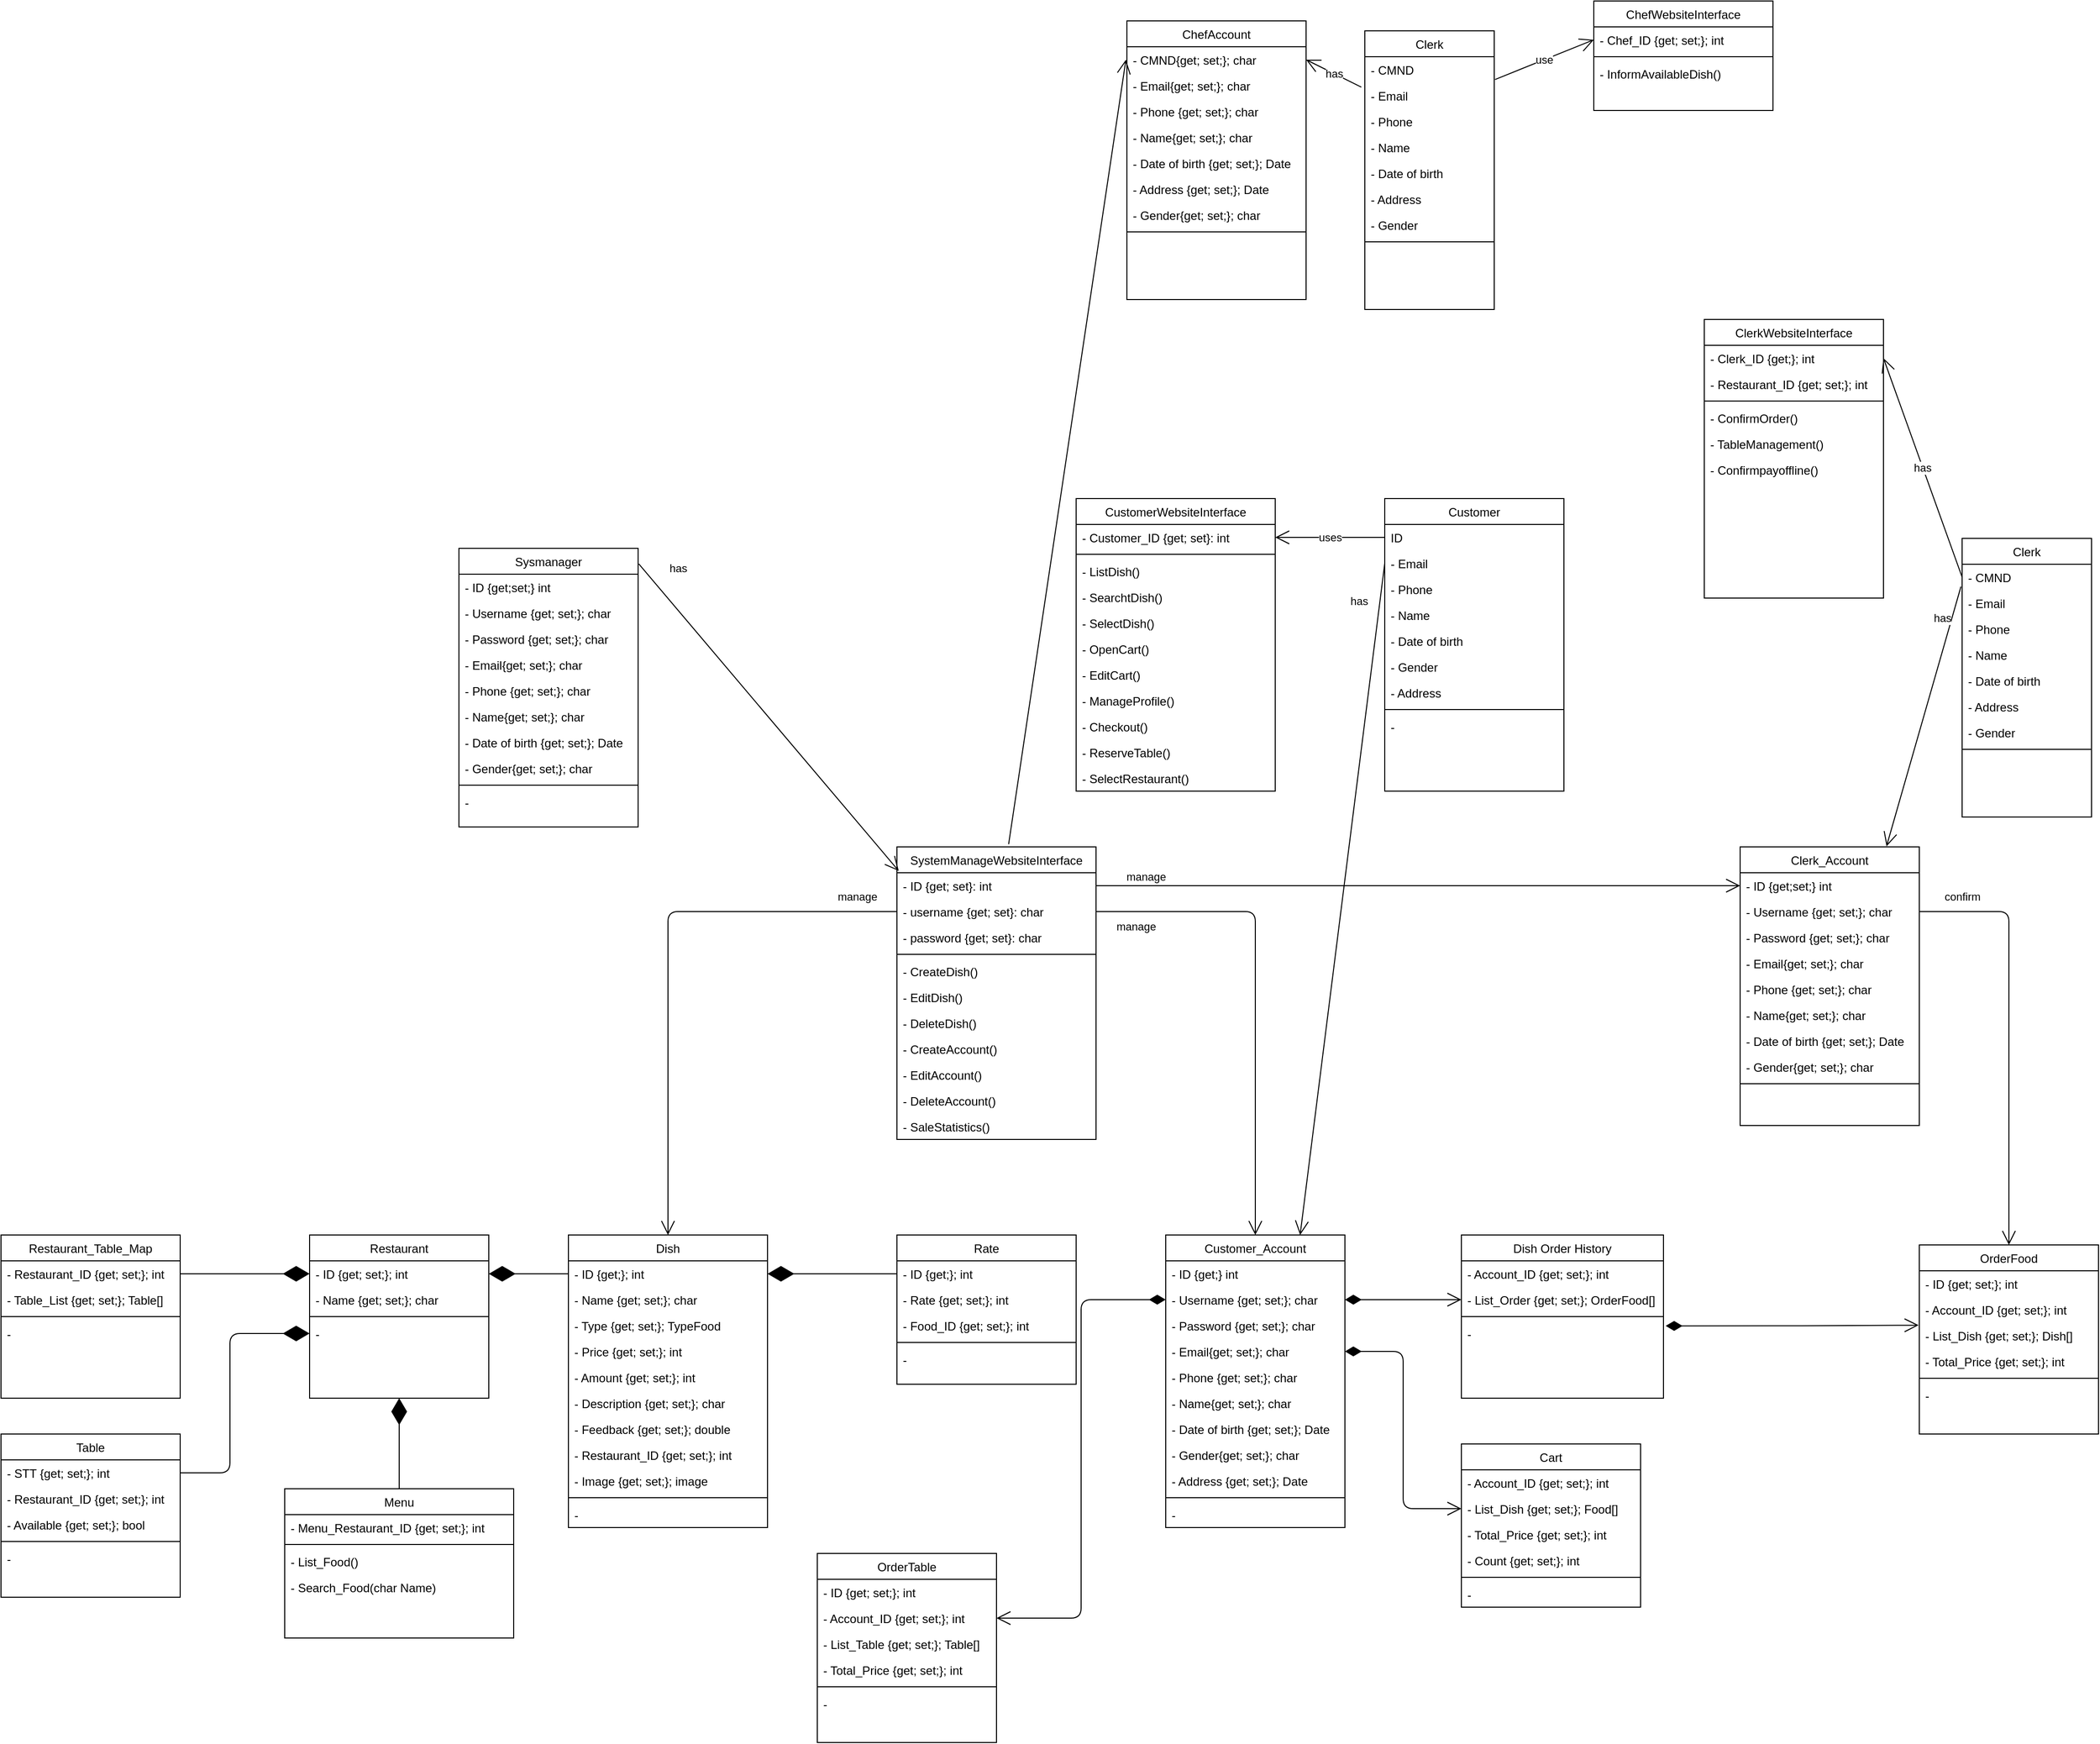 <mxfile version="15.3.7" type="device"><diagram id="C5RBs43oDa-KdzZeNtuy" name="Page-1"><mxGraphModel dx="2391" dy="2057" grid="1" gridSize="10" guides="1" tooltips="1" connect="1" arrows="1" fold="1" page="1" pageScale="1" pageWidth="827" pageHeight="1169" math="0" shadow="0"><root><mxCell id="WIyWlLk6GJQsqaUBKTNV-0"/><mxCell id="WIyWlLk6GJQsqaUBKTNV-1" parent="WIyWlLk6GJQsqaUBKTNV-0"/><mxCell id="tauOCWXku9OVlkSR3Rvk-0" value="Customer_Account" style="swimlane;fontStyle=0;align=center;verticalAlign=top;childLayout=stackLayout;horizontal=1;startSize=26;horizontalStack=0;resizeParent=1;resizeLast=0;collapsible=1;marginBottom=0;rounded=0;shadow=0;strokeWidth=1;" vertex="1" parent="WIyWlLk6GJQsqaUBKTNV-1"><mxGeometry x="530" y="180" width="180" height="294" as="geometry"><mxRectangle x="550" y="140" width="160" height="26" as="alternateBounds"/></mxGeometry></mxCell><mxCell id="tauOCWXku9OVlkSR3Rvk-1" value="- ID {get;} int" style="text;align=left;verticalAlign=top;spacingLeft=4;spacingRight=4;overflow=hidden;rotatable=0;points=[[0,0.5],[1,0.5]];portConstraint=eastwest;" vertex="1" parent="tauOCWXku9OVlkSR3Rvk-0"><mxGeometry y="26" width="180" height="26" as="geometry"/></mxCell><mxCell id="tauOCWXku9OVlkSR3Rvk-2" value="- Username {get; set;}; char" style="text;align=left;verticalAlign=top;spacingLeft=4;spacingRight=4;overflow=hidden;rotatable=0;points=[[0,0.5],[1,0.5]];portConstraint=eastwest;rounded=0;shadow=0;html=0;" vertex="1" parent="tauOCWXku9OVlkSR3Rvk-0"><mxGeometry y="52" width="180" height="26" as="geometry"/></mxCell><mxCell id="tauOCWXku9OVlkSR3Rvk-3" value="- Password {get; set;}; char" style="text;align=left;verticalAlign=top;spacingLeft=4;spacingRight=4;overflow=hidden;rotatable=0;points=[[0,0.5],[1,0.5]];portConstraint=eastwest;rounded=0;shadow=0;html=0;" vertex="1" parent="tauOCWXku9OVlkSR3Rvk-0"><mxGeometry y="78" width="180" height="26" as="geometry"/></mxCell><mxCell id="tauOCWXku9OVlkSR3Rvk-4" value="- Email{get; set;}; char" style="text;align=left;verticalAlign=top;spacingLeft=4;spacingRight=4;overflow=hidden;rotatable=0;points=[[0,0.5],[1,0.5]];portConstraint=eastwest;rounded=0;shadow=0;html=0;" vertex="1" parent="tauOCWXku9OVlkSR3Rvk-0"><mxGeometry y="104" width="180" height="26" as="geometry"/></mxCell><mxCell id="tauOCWXku9OVlkSR3Rvk-5" value="- Phone {get; set;}; char" style="text;align=left;verticalAlign=top;spacingLeft=4;spacingRight=4;overflow=hidden;rotatable=0;points=[[0,0.5],[1,0.5]];portConstraint=eastwest;rounded=0;shadow=0;html=0;" vertex="1" parent="tauOCWXku9OVlkSR3Rvk-0"><mxGeometry y="130" width="180" height="26" as="geometry"/></mxCell><mxCell id="tauOCWXku9OVlkSR3Rvk-7" value="- Name{get; set;}; char" style="text;align=left;verticalAlign=top;spacingLeft=4;spacingRight=4;overflow=hidden;rotatable=0;points=[[0,0.5],[1,0.5]];portConstraint=eastwest;" vertex="1" parent="tauOCWXku9OVlkSR3Rvk-0"><mxGeometry y="156" width="180" height="26" as="geometry"/></mxCell><mxCell id="tauOCWXku9OVlkSR3Rvk-8" value="- Date of birth {get; set;}; Date" style="text;align=left;verticalAlign=top;spacingLeft=4;spacingRight=4;overflow=hidden;rotatable=0;points=[[0,0.5],[1,0.5]];portConstraint=eastwest;" vertex="1" parent="tauOCWXku9OVlkSR3Rvk-0"><mxGeometry y="182" width="180" height="26" as="geometry"/></mxCell><mxCell id="tauOCWXku9OVlkSR3Rvk-9" value="- Gender{get; set;}; char" style="text;align=left;verticalAlign=top;spacingLeft=4;spacingRight=4;overflow=hidden;rotatable=0;points=[[0,0.5],[1,0.5]];portConstraint=eastwest;" vertex="1" parent="tauOCWXku9OVlkSR3Rvk-0"><mxGeometry y="208" width="180" height="26" as="geometry"/></mxCell><mxCell id="tauOCWXku9OVlkSR3Rvk-242" value="- Address {get; set;}; Date" style="text;align=left;verticalAlign=top;spacingLeft=4;spacingRight=4;overflow=hidden;rotatable=0;points=[[0,0.5],[1,0.5]];portConstraint=eastwest;" vertex="1" parent="tauOCWXku9OVlkSR3Rvk-0"><mxGeometry y="234" width="180" height="26" as="geometry"/></mxCell><mxCell id="tauOCWXku9OVlkSR3Rvk-6" value="" style="line;html=1;strokeWidth=1;align=left;verticalAlign=middle;spacingTop=-1;spacingLeft=3;spacingRight=3;rotatable=0;labelPosition=right;points=[];portConstraint=eastwest;" vertex="1" parent="tauOCWXku9OVlkSR3Rvk-0"><mxGeometry y="260" width="180" height="8" as="geometry"/></mxCell><mxCell id="tauOCWXku9OVlkSR3Rvk-10" value="- " style="text;align=left;verticalAlign=top;spacingLeft=4;spacingRight=4;overflow=hidden;rotatable=0;points=[[0,0.5],[1,0.5]];portConstraint=eastwest;" vertex="1" parent="tauOCWXku9OVlkSR3Rvk-0"><mxGeometry y="268" width="180" height="26" as="geometry"/></mxCell><mxCell id="tauOCWXku9OVlkSR3Rvk-11" value="Dish" style="swimlane;fontStyle=0;align=center;verticalAlign=top;childLayout=stackLayout;horizontal=1;startSize=26;horizontalStack=0;resizeParent=1;resizeLast=0;collapsible=1;marginBottom=0;rounded=0;shadow=0;strokeWidth=1;" vertex="1" parent="WIyWlLk6GJQsqaUBKTNV-1"><mxGeometry x="-70" y="180" width="200" height="294" as="geometry"><mxRectangle x="550" y="140" width="160" height="26" as="alternateBounds"/></mxGeometry></mxCell><mxCell id="tauOCWXku9OVlkSR3Rvk-12" value="- ID {get;}; int" style="text;align=left;verticalAlign=top;spacingLeft=4;spacingRight=4;overflow=hidden;rotatable=0;points=[[0,0.5],[1,0.5]];portConstraint=eastwest;" vertex="1" parent="tauOCWXku9OVlkSR3Rvk-11"><mxGeometry y="26" width="200" height="26" as="geometry"/></mxCell><mxCell id="tauOCWXku9OVlkSR3Rvk-13" value="- Name {get; set;}; char" style="text;align=left;verticalAlign=top;spacingLeft=4;spacingRight=4;overflow=hidden;rotatable=0;points=[[0,0.5],[1,0.5]];portConstraint=eastwest;rounded=0;shadow=0;html=0;" vertex="1" parent="tauOCWXku9OVlkSR3Rvk-11"><mxGeometry y="52" width="200" height="26" as="geometry"/></mxCell><mxCell id="tauOCWXku9OVlkSR3Rvk-14" value="- Type {get; set;}; TypeFood" style="text;align=left;verticalAlign=top;spacingLeft=4;spacingRight=4;overflow=hidden;rotatable=0;points=[[0,0.5],[1,0.5]];portConstraint=eastwest;rounded=0;shadow=0;html=0;" vertex="1" parent="tauOCWXku9OVlkSR3Rvk-11"><mxGeometry y="78" width="200" height="26" as="geometry"/></mxCell><mxCell id="tauOCWXku9OVlkSR3Rvk-15" value="- Price {get; set;}; int" style="text;align=left;verticalAlign=top;spacingLeft=4;spacingRight=4;overflow=hidden;rotatable=0;points=[[0,0.5],[1,0.5]];portConstraint=eastwest;rounded=0;shadow=0;html=0;" vertex="1" parent="tauOCWXku9OVlkSR3Rvk-11"><mxGeometry y="104" width="200" height="26" as="geometry"/></mxCell><mxCell id="tauOCWXku9OVlkSR3Rvk-16" value="- Amount {get; set;}; int" style="text;align=left;verticalAlign=top;spacingLeft=4;spacingRight=4;overflow=hidden;rotatable=0;points=[[0,0.5],[1,0.5]];portConstraint=eastwest;rounded=0;shadow=0;html=0;" vertex="1" parent="tauOCWXku9OVlkSR3Rvk-11"><mxGeometry y="130" width="200" height="26" as="geometry"/></mxCell><mxCell id="tauOCWXku9OVlkSR3Rvk-17" value="- Description {get; set;}; char" style="text;align=left;verticalAlign=top;spacingLeft=4;spacingRight=4;overflow=hidden;rotatable=0;points=[[0,0.5],[1,0.5]];portConstraint=eastwest;" vertex="1" parent="tauOCWXku9OVlkSR3Rvk-11"><mxGeometry y="156" width="200" height="26" as="geometry"/></mxCell><mxCell id="tauOCWXku9OVlkSR3Rvk-47" value="- Feedback {get; set;}; double" style="text;align=left;verticalAlign=top;spacingLeft=4;spacingRight=4;overflow=hidden;rotatable=0;points=[[0,0.5],[1,0.5]];portConstraint=eastwest;" vertex="1" parent="tauOCWXku9OVlkSR3Rvk-11"><mxGeometry y="182" width="200" height="26" as="geometry"/></mxCell><mxCell id="tauOCWXku9OVlkSR3Rvk-18" value="- Restaurant_ID {get; set;}; int" style="text;align=left;verticalAlign=top;spacingLeft=4;spacingRight=4;overflow=hidden;rotatable=0;points=[[0,0.5],[1,0.5]];portConstraint=eastwest;" vertex="1" parent="tauOCWXku9OVlkSR3Rvk-11"><mxGeometry y="208" width="200" height="26" as="geometry"/></mxCell><mxCell id="tauOCWXku9OVlkSR3Rvk-78" value="- Image {get; set;}; image" style="text;align=left;verticalAlign=top;spacingLeft=4;spacingRight=4;overflow=hidden;rotatable=0;points=[[0,0.5],[1,0.5]];portConstraint=eastwest;" vertex="1" parent="tauOCWXku9OVlkSR3Rvk-11"><mxGeometry y="234" width="200" height="26" as="geometry"/></mxCell><mxCell id="tauOCWXku9OVlkSR3Rvk-20" value="" style="line;html=1;strokeWidth=1;align=left;verticalAlign=middle;spacingTop=-1;spacingLeft=3;spacingRight=3;rotatable=0;labelPosition=right;points=[];portConstraint=eastwest;" vertex="1" parent="tauOCWXku9OVlkSR3Rvk-11"><mxGeometry y="260" width="200" height="8" as="geometry"/></mxCell><mxCell id="tauOCWXku9OVlkSR3Rvk-21" value="- " style="text;align=left;verticalAlign=top;spacingLeft=4;spacingRight=4;overflow=hidden;rotatable=0;points=[[0,0.5],[1,0.5]];portConstraint=eastwest;" vertex="1" parent="tauOCWXku9OVlkSR3Rvk-11"><mxGeometry y="268" width="200" height="26" as="geometry"/></mxCell><mxCell id="tauOCWXku9OVlkSR3Rvk-22" value="Rate" style="swimlane;fontStyle=0;align=center;verticalAlign=top;childLayout=stackLayout;horizontal=1;startSize=26;horizontalStack=0;resizeParent=1;resizeLast=0;collapsible=1;marginBottom=0;rounded=0;shadow=0;strokeWidth=1;" vertex="1" parent="WIyWlLk6GJQsqaUBKTNV-1"><mxGeometry x="260" y="180" width="180" height="150" as="geometry"><mxRectangle x="550" y="140" width="160" height="26" as="alternateBounds"/></mxGeometry></mxCell><mxCell id="tauOCWXku9OVlkSR3Rvk-45" value="- ID {get;}; int" style="text;align=left;verticalAlign=top;spacingLeft=4;spacingRight=4;overflow=hidden;rotatable=0;points=[[0,0.5],[1,0.5]];portConstraint=eastwest;" vertex="1" parent="tauOCWXku9OVlkSR3Rvk-22"><mxGeometry y="26" width="180" height="26" as="geometry"/></mxCell><mxCell id="tauOCWXku9OVlkSR3Rvk-24" value="- Rate {get; set;}; int" style="text;align=left;verticalAlign=top;spacingLeft=4;spacingRight=4;overflow=hidden;rotatable=0;points=[[0,0.5],[1,0.5]];portConstraint=eastwest;rounded=0;shadow=0;html=0;" vertex="1" parent="tauOCWXku9OVlkSR3Rvk-22"><mxGeometry y="52" width="180" height="26" as="geometry"/></mxCell><mxCell id="tauOCWXku9OVlkSR3Rvk-25" value="- Food_ID {get; set;}; int" style="text;align=left;verticalAlign=top;spacingLeft=4;spacingRight=4;overflow=hidden;rotatable=0;points=[[0,0.5],[1,0.5]];portConstraint=eastwest;rounded=0;shadow=0;html=0;" vertex="1" parent="tauOCWXku9OVlkSR3Rvk-22"><mxGeometry y="78" width="180" height="26" as="geometry"/></mxCell><mxCell id="tauOCWXku9OVlkSR3Rvk-31" value="" style="line;html=1;strokeWidth=1;align=left;verticalAlign=middle;spacingTop=-1;spacingLeft=3;spacingRight=3;rotatable=0;labelPosition=right;points=[];portConstraint=eastwest;" vertex="1" parent="tauOCWXku9OVlkSR3Rvk-22"><mxGeometry y="104" width="180" height="8" as="geometry"/></mxCell><mxCell id="tauOCWXku9OVlkSR3Rvk-32" value="- " style="text;align=left;verticalAlign=top;spacingLeft=4;spacingRight=4;overflow=hidden;rotatable=0;points=[[0,0.5],[1,0.5]];portConstraint=eastwest;" vertex="1" parent="tauOCWXku9OVlkSR3Rvk-22"><mxGeometry y="112" width="180" height="26" as="geometry"/></mxCell><mxCell id="tauOCWXku9OVlkSR3Rvk-39" value="Menu" style="swimlane;fontStyle=0;align=center;verticalAlign=top;childLayout=stackLayout;horizontal=1;startSize=26;horizontalStack=0;resizeParent=1;resizeLast=0;collapsible=1;marginBottom=0;rounded=0;shadow=0;strokeWidth=1;" vertex="1" parent="WIyWlLk6GJQsqaUBKTNV-1"><mxGeometry x="-355" y="435" width="230" height="150" as="geometry"><mxRectangle x="550" y="140" width="160" height="26" as="alternateBounds"/></mxGeometry></mxCell><mxCell id="tauOCWXku9OVlkSR3Rvk-55" value="- Menu_Restaurant_ID {get; set;}; int" style="text;align=left;verticalAlign=top;spacingLeft=4;spacingRight=4;overflow=hidden;rotatable=0;points=[[0,0.5],[1,0.5]];portConstraint=eastwest;" vertex="1" parent="tauOCWXku9OVlkSR3Rvk-39"><mxGeometry y="26" width="230" height="26" as="geometry"/></mxCell><mxCell id="tauOCWXku9OVlkSR3Rvk-43" value="" style="line;html=1;strokeWidth=1;align=left;verticalAlign=middle;spacingTop=-1;spacingLeft=3;spacingRight=3;rotatable=0;labelPosition=right;points=[];portConstraint=eastwest;" vertex="1" parent="tauOCWXku9OVlkSR3Rvk-39"><mxGeometry y="52" width="230" height="8" as="geometry"/></mxCell><mxCell id="tauOCWXku9OVlkSR3Rvk-44" value="- List_Food()" style="text;align=left;verticalAlign=top;spacingLeft=4;spacingRight=4;overflow=hidden;rotatable=0;points=[[0,0.5],[1,0.5]];portConstraint=eastwest;" vertex="1" parent="tauOCWXku9OVlkSR3Rvk-39"><mxGeometry y="60" width="230" height="26" as="geometry"/></mxCell><mxCell id="tauOCWXku9OVlkSR3Rvk-56" value="- Search_Food(char Name)" style="text;align=left;verticalAlign=top;spacingLeft=4;spacingRight=4;overflow=hidden;rotatable=0;points=[[0,0.5],[1,0.5]];portConstraint=eastwest;" vertex="1" parent="tauOCWXku9OVlkSR3Rvk-39"><mxGeometry y="86" width="230" height="26" as="geometry"/></mxCell><mxCell id="tauOCWXku9OVlkSR3Rvk-48" value="Restaurant" style="swimlane;fontStyle=0;align=center;verticalAlign=top;childLayout=stackLayout;horizontal=1;startSize=26;horizontalStack=0;resizeParent=1;resizeLast=0;collapsible=1;marginBottom=0;rounded=0;shadow=0;strokeWidth=1;" vertex="1" parent="WIyWlLk6GJQsqaUBKTNV-1"><mxGeometry x="-330" y="180" width="180" height="164" as="geometry"><mxRectangle x="550" y="140" width="160" height="26" as="alternateBounds"/></mxGeometry></mxCell><mxCell id="tauOCWXku9OVlkSR3Rvk-49" value="- ID {get; set;}; int" style="text;align=left;verticalAlign=top;spacingLeft=4;spacingRight=4;overflow=hidden;rotatable=0;points=[[0,0.5],[1,0.5]];portConstraint=eastwest;" vertex="1" parent="tauOCWXku9OVlkSR3Rvk-48"><mxGeometry y="26" width="180" height="26" as="geometry"/></mxCell><mxCell id="tauOCWXku9OVlkSR3Rvk-54" value="- Name {get; set;}; char" style="text;align=left;verticalAlign=top;spacingLeft=4;spacingRight=4;overflow=hidden;rotatable=0;points=[[0,0.5],[1,0.5]];portConstraint=eastwest;rounded=0;shadow=0;html=0;" vertex="1" parent="tauOCWXku9OVlkSR3Rvk-48"><mxGeometry y="52" width="180" height="26" as="geometry"/></mxCell><mxCell id="tauOCWXku9OVlkSR3Rvk-52" value="" style="line;html=1;strokeWidth=1;align=left;verticalAlign=middle;spacingTop=-1;spacingLeft=3;spacingRight=3;rotatable=0;labelPosition=right;points=[];portConstraint=eastwest;" vertex="1" parent="tauOCWXku9OVlkSR3Rvk-48"><mxGeometry y="78" width="180" height="8" as="geometry"/></mxCell><mxCell id="tauOCWXku9OVlkSR3Rvk-53" value="- " style="text;align=left;verticalAlign=top;spacingLeft=4;spacingRight=4;overflow=hidden;rotatable=0;points=[[0,0.5],[1,0.5]];portConstraint=eastwest;" vertex="1" parent="tauOCWXku9OVlkSR3Rvk-48"><mxGeometry y="86" width="180" height="26" as="geometry"/></mxCell><mxCell id="tauOCWXku9OVlkSR3Rvk-57" value="Table" style="swimlane;fontStyle=0;align=center;verticalAlign=top;childLayout=stackLayout;horizontal=1;startSize=26;horizontalStack=0;resizeParent=1;resizeLast=0;collapsible=1;marginBottom=0;rounded=0;shadow=0;strokeWidth=1;" vertex="1" parent="WIyWlLk6GJQsqaUBKTNV-1"><mxGeometry x="-640" y="380" width="180" height="164" as="geometry"><mxRectangle x="550" y="140" width="160" height="26" as="alternateBounds"/></mxGeometry></mxCell><mxCell id="tauOCWXku9OVlkSR3Rvk-59" value="- STT {get; set;}; int" style="text;align=left;verticalAlign=top;spacingLeft=4;spacingRight=4;overflow=hidden;rotatable=0;points=[[0,0.5],[1,0.5]];portConstraint=eastwest;rounded=0;shadow=0;html=0;" vertex="1" parent="tauOCWXku9OVlkSR3Rvk-57"><mxGeometry y="26" width="180" height="26" as="geometry"/></mxCell><mxCell id="tauOCWXku9OVlkSR3Rvk-63" value="- Restaurant_ID {get; set;}; int" style="text;align=left;verticalAlign=top;spacingLeft=4;spacingRight=4;overflow=hidden;rotatable=0;points=[[0,0.5],[1,0.5]];portConstraint=eastwest;" vertex="1" parent="tauOCWXku9OVlkSR3Rvk-57"><mxGeometry y="52" width="180" height="26" as="geometry"/></mxCell><mxCell id="tauOCWXku9OVlkSR3Rvk-62" value="- Available {get; set;}; bool" style="text;align=left;verticalAlign=top;spacingLeft=4;spacingRight=4;overflow=hidden;rotatable=0;points=[[0,0.5],[1,0.5]];portConstraint=eastwest;rounded=0;shadow=0;html=0;" vertex="1" parent="tauOCWXku9OVlkSR3Rvk-57"><mxGeometry y="78" width="180" height="26" as="geometry"/></mxCell><mxCell id="tauOCWXku9OVlkSR3Rvk-60" value="" style="line;html=1;strokeWidth=1;align=left;verticalAlign=middle;spacingTop=-1;spacingLeft=3;spacingRight=3;rotatable=0;labelPosition=right;points=[];portConstraint=eastwest;" vertex="1" parent="tauOCWXku9OVlkSR3Rvk-57"><mxGeometry y="104" width="180" height="8" as="geometry"/></mxCell><mxCell id="tauOCWXku9OVlkSR3Rvk-61" value="- " style="text;align=left;verticalAlign=top;spacingLeft=4;spacingRight=4;overflow=hidden;rotatable=0;points=[[0,0.5],[1,0.5]];portConstraint=eastwest;" vertex="1" parent="tauOCWXku9OVlkSR3Rvk-57"><mxGeometry y="112" width="180" height="26" as="geometry"/></mxCell><mxCell id="tauOCWXku9OVlkSR3Rvk-71" value="Cart" style="swimlane;fontStyle=0;align=center;verticalAlign=top;childLayout=stackLayout;horizontal=1;startSize=26;horizontalStack=0;resizeParent=1;resizeLast=0;collapsible=1;marginBottom=0;rounded=0;shadow=0;strokeWidth=1;" vertex="1" parent="WIyWlLk6GJQsqaUBKTNV-1"><mxGeometry x="827" y="390" width="180" height="164" as="geometry"><mxRectangle x="550" y="140" width="160" height="26" as="alternateBounds"/></mxGeometry></mxCell><mxCell id="tauOCWXku9OVlkSR3Rvk-72" value="- Account_ID {get; set;}; int" style="text;align=left;verticalAlign=top;spacingLeft=4;spacingRight=4;overflow=hidden;rotatable=0;points=[[0,0.5],[1,0.5]];portConstraint=eastwest;" vertex="1" parent="tauOCWXku9OVlkSR3Rvk-71"><mxGeometry y="26" width="180" height="26" as="geometry"/></mxCell><mxCell id="tauOCWXku9OVlkSR3Rvk-73" value="- List_Dish {get; set;}; Food[]" style="text;align=left;verticalAlign=top;spacingLeft=4;spacingRight=4;overflow=hidden;rotatable=0;points=[[0,0.5],[1,0.5]];portConstraint=eastwest;rounded=0;shadow=0;html=0;" vertex="1" parent="tauOCWXku9OVlkSR3Rvk-71"><mxGeometry y="52" width="180" height="26" as="geometry"/></mxCell><mxCell id="tauOCWXku9OVlkSR3Rvk-74" value="- Total_Price {get; set;}; int" style="text;align=left;verticalAlign=top;spacingLeft=4;spacingRight=4;overflow=hidden;rotatable=0;points=[[0,0.5],[1,0.5]];portConstraint=eastwest;rounded=0;shadow=0;html=0;" vertex="1" parent="tauOCWXku9OVlkSR3Rvk-71"><mxGeometry y="78" width="180" height="26" as="geometry"/></mxCell><mxCell id="tauOCWXku9OVlkSR3Rvk-75" value="- Count {get; set;}; int" style="text;align=left;verticalAlign=top;spacingLeft=4;spacingRight=4;overflow=hidden;rotatable=0;points=[[0,0.5],[1,0.5]];portConstraint=eastwest;" vertex="1" parent="tauOCWXku9OVlkSR3Rvk-71"><mxGeometry y="104" width="180" height="26" as="geometry"/></mxCell><mxCell id="tauOCWXku9OVlkSR3Rvk-76" value="" style="line;html=1;strokeWidth=1;align=left;verticalAlign=middle;spacingTop=-1;spacingLeft=3;spacingRight=3;rotatable=0;labelPosition=right;points=[];portConstraint=eastwest;" vertex="1" parent="tauOCWXku9OVlkSR3Rvk-71"><mxGeometry y="130" width="180" height="8" as="geometry"/></mxCell><mxCell id="tauOCWXku9OVlkSR3Rvk-77" value="- " style="text;align=left;verticalAlign=top;spacingLeft=4;spacingRight=4;overflow=hidden;rotatable=0;points=[[0,0.5],[1,0.5]];portConstraint=eastwest;" vertex="1" parent="tauOCWXku9OVlkSR3Rvk-71"><mxGeometry y="138" width="180" height="26" as="geometry"/></mxCell><mxCell id="tauOCWXku9OVlkSR3Rvk-79" value="Restaurant_Table_Map" style="swimlane;fontStyle=0;align=center;verticalAlign=top;childLayout=stackLayout;horizontal=1;startSize=26;horizontalStack=0;resizeParent=1;resizeLast=0;collapsible=1;marginBottom=0;rounded=0;shadow=0;strokeWidth=1;" vertex="1" parent="WIyWlLk6GJQsqaUBKTNV-1"><mxGeometry x="-640" y="180" width="180" height="164" as="geometry"><mxRectangle x="550" y="140" width="160" height="26" as="alternateBounds"/></mxGeometry></mxCell><mxCell id="tauOCWXku9OVlkSR3Rvk-81" value="- Restaurant_ID {get; set;}; int" style="text;align=left;verticalAlign=top;spacingLeft=4;spacingRight=4;overflow=hidden;rotatable=0;points=[[0,0.5],[1,0.5]];portConstraint=eastwest;" vertex="1" parent="tauOCWXku9OVlkSR3Rvk-79"><mxGeometry y="26" width="180" height="26" as="geometry"/></mxCell><mxCell id="tauOCWXku9OVlkSR3Rvk-82" value="- Table_List {get; set;}; Table[]" style="text;align=left;verticalAlign=top;spacingLeft=4;spacingRight=4;overflow=hidden;rotatable=0;points=[[0,0.5],[1,0.5]];portConstraint=eastwest;rounded=0;shadow=0;html=0;" vertex="1" parent="tauOCWXku9OVlkSR3Rvk-79"><mxGeometry y="52" width="180" height="26" as="geometry"/></mxCell><mxCell id="tauOCWXku9OVlkSR3Rvk-83" value="" style="line;html=1;strokeWidth=1;align=left;verticalAlign=middle;spacingTop=-1;spacingLeft=3;spacingRight=3;rotatable=0;labelPosition=right;points=[];portConstraint=eastwest;" vertex="1" parent="tauOCWXku9OVlkSR3Rvk-79"><mxGeometry y="78" width="180" height="8" as="geometry"/></mxCell><mxCell id="tauOCWXku9OVlkSR3Rvk-84" value="- " style="text;align=left;verticalAlign=top;spacingLeft=4;spacingRight=4;overflow=hidden;rotatable=0;points=[[0,0.5],[1,0.5]];portConstraint=eastwest;" vertex="1" parent="tauOCWXku9OVlkSR3Rvk-79"><mxGeometry y="86" width="180" height="26" as="geometry"/></mxCell><mxCell id="tauOCWXku9OVlkSR3Rvk-85" value="Dish Order History" style="swimlane;fontStyle=0;align=center;verticalAlign=top;childLayout=stackLayout;horizontal=1;startSize=26;horizontalStack=0;resizeParent=1;resizeLast=0;collapsible=1;marginBottom=0;rounded=0;shadow=0;strokeWidth=1;" vertex="1" parent="WIyWlLk6GJQsqaUBKTNV-1"><mxGeometry x="827" y="180" width="203" height="164" as="geometry"><mxRectangle x="550" y="140" width="160" height="26" as="alternateBounds"/></mxGeometry></mxCell><mxCell id="tauOCWXku9OVlkSR3Rvk-98" value="- Account_ID {get; set;}; int" style="text;align=left;verticalAlign=top;spacingLeft=4;spacingRight=4;overflow=hidden;rotatable=0;points=[[0,0.5],[1,0.5]];portConstraint=eastwest;" vertex="1" parent="tauOCWXku9OVlkSR3Rvk-85"><mxGeometry y="26" width="203" height="26" as="geometry"/></mxCell><mxCell id="tauOCWXku9OVlkSR3Rvk-87" value="- List_Order {get; set;}; OrderFood[]" style="text;align=left;verticalAlign=top;spacingLeft=4;spacingRight=4;overflow=hidden;rotatable=0;points=[[0,0.5],[1,0.5]];portConstraint=eastwest;rounded=0;shadow=0;html=0;" vertex="1" parent="tauOCWXku9OVlkSR3Rvk-85"><mxGeometry y="52" width="203" height="26" as="geometry"/></mxCell><mxCell id="tauOCWXku9OVlkSR3Rvk-90" value="" style="line;html=1;strokeWidth=1;align=left;verticalAlign=middle;spacingTop=-1;spacingLeft=3;spacingRight=3;rotatable=0;labelPosition=right;points=[];portConstraint=eastwest;" vertex="1" parent="tauOCWXku9OVlkSR3Rvk-85"><mxGeometry y="78" width="203" height="8" as="geometry"/></mxCell><mxCell id="tauOCWXku9OVlkSR3Rvk-91" value="- " style="text;align=left;verticalAlign=top;spacingLeft=4;spacingRight=4;overflow=hidden;rotatable=0;points=[[0,0.5],[1,0.5]];portConstraint=eastwest;" vertex="1" parent="tauOCWXku9OVlkSR3Rvk-85"><mxGeometry y="86" width="203" height="26" as="geometry"/></mxCell><mxCell id="tauOCWXku9OVlkSR3Rvk-92" value="OrderFood" style="swimlane;fontStyle=0;align=center;verticalAlign=top;childLayout=stackLayout;horizontal=1;startSize=26;horizontalStack=0;resizeParent=1;resizeLast=0;collapsible=1;marginBottom=0;rounded=0;shadow=0;strokeWidth=1;" vertex="1" parent="WIyWlLk6GJQsqaUBKTNV-1"><mxGeometry x="1287" y="190" width="180" height="190" as="geometry"><mxRectangle x="550" y="140" width="160" height="26" as="alternateBounds"/></mxGeometry></mxCell><mxCell id="tauOCWXku9OVlkSR3Rvk-99" value="- ID {get; set;}; int" style="text;align=left;verticalAlign=top;spacingLeft=4;spacingRight=4;overflow=hidden;rotatable=0;points=[[0,0.5],[1,0.5]];portConstraint=eastwest;" vertex="1" parent="tauOCWXku9OVlkSR3Rvk-92"><mxGeometry y="26" width="180" height="26" as="geometry"/></mxCell><mxCell id="tauOCWXku9OVlkSR3Rvk-93" value="- Account_ID {get; set;}; int" style="text;align=left;verticalAlign=top;spacingLeft=4;spacingRight=4;overflow=hidden;rotatable=0;points=[[0,0.5],[1,0.5]];portConstraint=eastwest;" vertex="1" parent="tauOCWXku9OVlkSR3Rvk-92"><mxGeometry y="52" width="180" height="26" as="geometry"/></mxCell><mxCell id="tauOCWXku9OVlkSR3Rvk-94" value="- List_Dish {get; set;}; Dish[]" style="text;align=left;verticalAlign=top;spacingLeft=4;spacingRight=4;overflow=hidden;rotatable=0;points=[[0,0.5],[1,0.5]];portConstraint=eastwest;rounded=0;shadow=0;html=0;" vertex="1" parent="tauOCWXku9OVlkSR3Rvk-92"><mxGeometry y="78" width="180" height="26" as="geometry"/></mxCell><mxCell id="tauOCWXku9OVlkSR3Rvk-100" value="- Total_Price {get; set;}; int" style="text;align=left;verticalAlign=top;spacingLeft=4;spacingRight=4;overflow=hidden;rotatable=0;points=[[0,0.5],[1,0.5]];portConstraint=eastwest;rounded=0;shadow=0;html=0;" vertex="1" parent="tauOCWXku9OVlkSR3Rvk-92"><mxGeometry y="104" width="180" height="26" as="geometry"/></mxCell><mxCell id="tauOCWXku9OVlkSR3Rvk-96" value="" style="line;html=1;strokeWidth=1;align=left;verticalAlign=middle;spacingTop=-1;spacingLeft=3;spacingRight=3;rotatable=0;labelPosition=right;points=[];portConstraint=eastwest;" vertex="1" parent="tauOCWXku9OVlkSR3Rvk-92"><mxGeometry y="130" width="180" height="8" as="geometry"/></mxCell><mxCell id="tauOCWXku9OVlkSR3Rvk-97" value="- " style="text;align=left;verticalAlign=top;spacingLeft=4;spacingRight=4;overflow=hidden;rotatable=0;points=[[0,0.5],[1,0.5]];portConstraint=eastwest;" vertex="1" parent="tauOCWXku9OVlkSR3Rvk-92"><mxGeometry y="138" width="180" height="26" as="geometry"/></mxCell><mxCell id="tauOCWXku9OVlkSR3Rvk-102" value="" style="endArrow=open;html=1;endSize=12;startArrow=diamondThin;startSize=14;startFill=1;edgeStyle=orthogonalEdgeStyle;align=left;verticalAlign=bottom;sourcePerimeterSpacing=0;strokeWidth=1;exitX=1.011;exitY=0.205;exitDx=0;exitDy=0;exitPerimeter=0;entryX=-0.004;entryY=0.103;entryDx=0;entryDy=0;entryPerimeter=0;" edge="1" parent="WIyWlLk6GJQsqaUBKTNV-1" source="tauOCWXku9OVlkSR3Rvk-91" target="tauOCWXku9OVlkSR3Rvk-94"><mxGeometry x="-0.798" y="21" relative="1" as="geometry"><mxPoint x="1057" y="261.5" as="sourcePoint"/><mxPoint x="1217" y="261.5" as="targetPoint"/><mxPoint as="offset"/></mxGeometry></mxCell><mxCell id="tauOCWXku9OVlkSR3Rvk-104" value="" style="endArrow=open;html=1;endSize=12;startArrow=diamondThin;startSize=14;startFill=1;edgeStyle=orthogonalEdgeStyle;align=left;verticalAlign=bottom;sourcePerimeterSpacing=0;strokeWidth=1;exitX=1;exitY=0.5;exitDx=0;exitDy=0;entryX=0;entryY=0.5;entryDx=0;entryDy=0;" edge="1" parent="WIyWlLk6GJQsqaUBKTNV-1" source="tauOCWXku9OVlkSR3Rvk-2" target="tauOCWXku9OVlkSR3Rvk-87"><mxGeometry x="-0.798" y="21" relative="1" as="geometry"><mxPoint x="1019" y="281" as="sourcePoint"/><mxPoint x="800" y="245" as="targetPoint"/><mxPoint as="offset"/></mxGeometry></mxCell><mxCell id="tauOCWXku9OVlkSR3Rvk-105" value="" style="endArrow=open;html=1;endSize=12;startArrow=diamondThin;startSize=14;startFill=1;edgeStyle=orthogonalEdgeStyle;align=left;verticalAlign=bottom;sourcePerimeterSpacing=0;strokeWidth=1;exitX=1;exitY=0.5;exitDx=0;exitDy=0;entryX=0;entryY=0.5;entryDx=0;entryDy=0;" edge="1" parent="WIyWlLk6GJQsqaUBKTNV-1" source="tauOCWXku9OVlkSR3Rvk-4" target="tauOCWXku9OVlkSR3Rvk-73"><mxGeometry x="-0.798" y="21" relative="1" as="geometry"><mxPoint x="720" y="255" as="sourcePoint"/><mxPoint x="837" y="255" as="targetPoint"/><mxPoint as="offset"/></mxGeometry></mxCell><mxCell id="tauOCWXku9OVlkSR3Rvk-106" value="" style="endArrow=diamondThin;endFill=1;endSize=24;html=1;sourcePerimeterSpacing=0;strokeWidth=1;entryX=0;entryY=0.5;entryDx=0;entryDy=0;exitX=1;exitY=0.5;exitDx=0;exitDy=0;" edge="1" parent="WIyWlLk6GJQsqaUBKTNV-1" source="tauOCWXku9OVlkSR3Rvk-81" target="tauOCWXku9OVlkSR3Rvk-49"><mxGeometry width="160" relative="1" as="geometry"><mxPoint x="-390" y="500" as="sourcePoint"/><mxPoint x="-230" y="500" as="targetPoint"/></mxGeometry></mxCell><mxCell id="tauOCWXku9OVlkSR3Rvk-107" value="" style="endArrow=diamondThin;endFill=1;endSize=24;html=1;sourcePerimeterSpacing=0;strokeWidth=1;entryX=0;entryY=0.5;entryDx=0;entryDy=0;exitX=1;exitY=0.5;exitDx=0;exitDy=0;" edge="1" parent="WIyWlLk6GJQsqaUBKTNV-1" source="tauOCWXku9OVlkSR3Rvk-59" target="tauOCWXku9OVlkSR3Rvk-53"><mxGeometry width="160" relative="1" as="geometry"><mxPoint x="-450" y="229" as="sourcePoint"/><mxPoint x="-340" y="229" as="targetPoint"/><Array as="points"><mxPoint x="-410" y="419"/><mxPoint x="-410" y="279"/></Array></mxGeometry></mxCell><mxCell id="tauOCWXku9OVlkSR3Rvk-108" value="" style="endArrow=diamondThin;endFill=1;endSize=24;html=1;sourcePerimeterSpacing=0;strokeWidth=1;entryX=1;entryY=0.5;entryDx=0;entryDy=0;exitX=0;exitY=0.5;exitDx=0;exitDy=0;" edge="1" parent="WIyWlLk6GJQsqaUBKTNV-1" source="tauOCWXku9OVlkSR3Rvk-12" target="tauOCWXku9OVlkSR3Rvk-49"><mxGeometry width="160" relative="1" as="geometry"><mxPoint x="-450" y="229" as="sourcePoint"/><mxPoint x="-340" y="229" as="targetPoint"/></mxGeometry></mxCell><mxCell id="tauOCWXku9OVlkSR3Rvk-109" value="" style="endArrow=diamondThin;endFill=1;endSize=24;html=1;sourcePerimeterSpacing=0;strokeWidth=1;entryX=0.5;entryY=1;entryDx=0;entryDy=0;exitX=0.5;exitY=0;exitDx=0;exitDy=0;" edge="1" parent="WIyWlLk6GJQsqaUBKTNV-1" source="tauOCWXku9OVlkSR3Rvk-39" target="tauOCWXku9OVlkSR3Rvk-48"><mxGeometry width="160" relative="1" as="geometry"><mxPoint x="-60" y="229" as="sourcePoint"/><mxPoint x="-160" y="229" as="targetPoint"/></mxGeometry></mxCell><mxCell id="tauOCWXku9OVlkSR3Rvk-110" value="" style="endArrow=diamondThin;endFill=1;endSize=24;html=1;sourcePerimeterSpacing=0;strokeWidth=1;entryX=1;entryY=0.5;entryDx=0;entryDy=0;exitX=0;exitY=0.5;exitDx=0;exitDy=0;" edge="1" parent="WIyWlLk6GJQsqaUBKTNV-1" source="tauOCWXku9OVlkSR3Rvk-45" target="tauOCWXku9OVlkSR3Rvk-12"><mxGeometry width="160" relative="1" as="geometry"><mxPoint x="270" y="160" as="sourcePoint"/><mxPoint x="170" y="160" as="targetPoint"/></mxGeometry></mxCell><mxCell id="tauOCWXku9OVlkSR3Rvk-111" value="SystemManageWebsiteInterface" style="swimlane;fontStyle=0;align=center;verticalAlign=top;childLayout=stackLayout;horizontal=1;startSize=26;horizontalStack=0;resizeParent=1;resizeLast=0;collapsible=1;marginBottom=0;rounded=0;shadow=0;strokeWidth=1;" vertex="1" parent="WIyWlLk6GJQsqaUBKTNV-1"><mxGeometry x="260" y="-210" width="200" height="294" as="geometry"><mxRectangle x="550" y="140" width="160" height="26" as="alternateBounds"/></mxGeometry></mxCell><mxCell id="tauOCWXku9OVlkSR3Rvk-130" value="- ID {get; set}: int" style="text;align=left;verticalAlign=top;spacingLeft=4;spacingRight=4;overflow=hidden;rotatable=0;points=[[0,0.5],[1,0.5]];portConstraint=eastwest;" vertex="1" parent="tauOCWXku9OVlkSR3Rvk-111"><mxGeometry y="26" width="200" height="26" as="geometry"/></mxCell><mxCell id="tauOCWXku9OVlkSR3Rvk-131" value="- username {get; set}: char" style="text;align=left;verticalAlign=top;spacingLeft=4;spacingRight=4;overflow=hidden;rotatable=0;points=[[0,0.5],[1,0.5]];portConstraint=eastwest;" vertex="1" parent="tauOCWXku9OVlkSR3Rvk-111"><mxGeometry y="52" width="200" height="26" as="geometry"/></mxCell><mxCell id="tauOCWXku9OVlkSR3Rvk-132" value="- password {get; set}: char" style="text;align=left;verticalAlign=top;spacingLeft=4;spacingRight=4;overflow=hidden;rotatable=0;points=[[0,0.5],[1,0.5]];portConstraint=eastwest;" vertex="1" parent="tauOCWXku9OVlkSR3Rvk-111"><mxGeometry y="78" width="200" height="26" as="geometry"/></mxCell><mxCell id="tauOCWXku9OVlkSR3Rvk-121" value="" style="line;html=1;strokeWidth=1;align=left;verticalAlign=middle;spacingTop=-1;spacingLeft=3;spacingRight=3;rotatable=0;labelPosition=right;points=[];portConstraint=eastwest;" vertex="1" parent="tauOCWXku9OVlkSR3Rvk-111"><mxGeometry y="104" width="200" height="8" as="geometry"/></mxCell><mxCell id="tauOCWXku9OVlkSR3Rvk-112" value="- CreateDish()" style="text;align=left;verticalAlign=top;spacingLeft=4;spacingRight=4;overflow=hidden;rotatable=0;points=[[0,0.5],[1,0.5]];portConstraint=eastwest;" vertex="1" parent="tauOCWXku9OVlkSR3Rvk-111"><mxGeometry y="112" width="200" height="26" as="geometry"/></mxCell><mxCell id="tauOCWXku9OVlkSR3Rvk-124" value="- EditDish()" style="text;align=left;verticalAlign=top;spacingLeft=4;spacingRight=4;overflow=hidden;rotatable=0;points=[[0,0.5],[1,0.5]];portConstraint=eastwest;" vertex="1" parent="tauOCWXku9OVlkSR3Rvk-111"><mxGeometry y="138" width="200" height="26" as="geometry"/></mxCell><mxCell id="tauOCWXku9OVlkSR3Rvk-125" value="- DeleteDish()" style="text;align=left;verticalAlign=top;spacingLeft=4;spacingRight=4;overflow=hidden;rotatable=0;points=[[0,0.5],[1,0.5]];portConstraint=eastwest;" vertex="1" parent="tauOCWXku9OVlkSR3Rvk-111"><mxGeometry y="164" width="200" height="26" as="geometry"/></mxCell><mxCell id="tauOCWXku9OVlkSR3Rvk-122" value="- CreateAccount()" style="text;align=left;verticalAlign=top;spacingLeft=4;spacingRight=4;overflow=hidden;rotatable=0;points=[[0,0.5],[1,0.5]];portConstraint=eastwest;" vertex="1" parent="tauOCWXku9OVlkSR3Rvk-111"><mxGeometry y="190" width="200" height="26" as="geometry"/></mxCell><mxCell id="tauOCWXku9OVlkSR3Rvk-126" value="- EditAccount()" style="text;align=left;verticalAlign=top;spacingLeft=4;spacingRight=4;overflow=hidden;rotatable=0;points=[[0,0.5],[1,0.5]];portConstraint=eastwest;" vertex="1" parent="tauOCWXku9OVlkSR3Rvk-111"><mxGeometry y="216" width="200" height="26" as="geometry"/></mxCell><mxCell id="tauOCWXku9OVlkSR3Rvk-128" value="- DeleteAccount()" style="text;align=left;verticalAlign=top;spacingLeft=4;spacingRight=4;overflow=hidden;rotatable=0;points=[[0,0.5],[1,0.5]];portConstraint=eastwest;" vertex="1" parent="tauOCWXku9OVlkSR3Rvk-111"><mxGeometry y="242" width="200" height="26" as="geometry"/></mxCell><mxCell id="tauOCWXku9OVlkSR3Rvk-129" value="- SaleStatistics()" style="text;align=left;verticalAlign=top;spacingLeft=4;spacingRight=4;overflow=hidden;rotatable=0;points=[[0,0.5],[1,0.5]];portConstraint=eastwest;" vertex="1" parent="tauOCWXku9OVlkSR3Rvk-111"><mxGeometry y="268" width="200" height="26" as="geometry"/></mxCell><mxCell id="tauOCWXku9OVlkSR3Rvk-133" value="manage" style="endArrow=open;endFill=1;endSize=12;html=1;sourcePerimeterSpacing=0;strokeWidth=1;exitX=0;exitY=0.5;exitDx=0;exitDy=0;entryX=0.5;entryY=0;entryDx=0;entryDy=0;" edge="1" parent="WIyWlLk6GJQsqaUBKTNV-1" source="tauOCWXku9OVlkSR3Rvk-131" target="tauOCWXku9OVlkSR3Rvk-11"><mxGeometry x="-0.856" y="-15" width="160" relative="1" as="geometry"><mxPoint x="50" y="-70" as="sourcePoint"/><mxPoint x="210" y="-70" as="targetPoint"/><Array as="points"><mxPoint x="30" y="-145"/></Array><mxPoint as="offset"/></mxGeometry></mxCell><mxCell id="tauOCWXku9OVlkSR3Rvk-134" value="manage" style="endArrow=open;endFill=1;endSize=12;html=1;sourcePerimeterSpacing=0;strokeWidth=1;exitX=1;exitY=0.5;exitDx=0;exitDy=0;entryX=0.5;entryY=0;entryDx=0;entryDy=0;" edge="1" parent="WIyWlLk6GJQsqaUBKTNV-1" source="tauOCWXku9OVlkSR3Rvk-131" target="tauOCWXku9OVlkSR3Rvk-0"><mxGeometry x="-0.835" y="-15" width="160" relative="1" as="geometry"><mxPoint x="520" y="-50" as="sourcePoint"/><mxPoint x="680" y="-50" as="targetPoint"/><Array as="points"><mxPoint x="620" y="-145"/></Array><mxPoint as="offset"/></mxGeometry></mxCell><mxCell id="tauOCWXku9OVlkSR3Rvk-147" value="Clerk_Account" style="swimlane;fontStyle=0;align=center;verticalAlign=top;childLayout=stackLayout;horizontal=1;startSize=26;horizontalStack=0;resizeParent=1;resizeLast=0;collapsible=1;marginBottom=0;rounded=0;shadow=0;strokeWidth=1;" vertex="1" parent="WIyWlLk6GJQsqaUBKTNV-1"><mxGeometry x="1107" y="-210" width="180" height="280" as="geometry"><mxRectangle x="550" y="140" width="160" height="26" as="alternateBounds"/></mxGeometry></mxCell><mxCell id="tauOCWXku9OVlkSR3Rvk-148" value="- ID {get;set;} int" style="text;align=left;verticalAlign=top;spacingLeft=4;spacingRight=4;overflow=hidden;rotatable=0;points=[[0,0.5],[1,0.5]];portConstraint=eastwest;" vertex="1" parent="tauOCWXku9OVlkSR3Rvk-147"><mxGeometry y="26" width="180" height="26" as="geometry"/></mxCell><mxCell id="tauOCWXku9OVlkSR3Rvk-149" value="- Username {get; set;}; char" style="text;align=left;verticalAlign=top;spacingLeft=4;spacingRight=4;overflow=hidden;rotatable=0;points=[[0,0.5],[1,0.5]];portConstraint=eastwest;rounded=0;shadow=0;html=0;" vertex="1" parent="tauOCWXku9OVlkSR3Rvk-147"><mxGeometry y="52" width="180" height="26" as="geometry"/></mxCell><mxCell id="tauOCWXku9OVlkSR3Rvk-150" value="- Password {get; set;}; char" style="text;align=left;verticalAlign=top;spacingLeft=4;spacingRight=4;overflow=hidden;rotatable=0;points=[[0,0.5],[1,0.5]];portConstraint=eastwest;rounded=0;shadow=0;html=0;" vertex="1" parent="tauOCWXku9OVlkSR3Rvk-147"><mxGeometry y="78" width="180" height="26" as="geometry"/></mxCell><mxCell id="tauOCWXku9OVlkSR3Rvk-151" value="- Email{get; set;}; char" style="text;align=left;verticalAlign=top;spacingLeft=4;spacingRight=4;overflow=hidden;rotatable=0;points=[[0,0.5],[1,0.5]];portConstraint=eastwest;rounded=0;shadow=0;html=0;" vertex="1" parent="tauOCWXku9OVlkSR3Rvk-147"><mxGeometry y="104" width="180" height="26" as="geometry"/></mxCell><mxCell id="tauOCWXku9OVlkSR3Rvk-152" value="- Phone {get; set;}; char" style="text;align=left;verticalAlign=top;spacingLeft=4;spacingRight=4;overflow=hidden;rotatable=0;points=[[0,0.5],[1,0.5]];portConstraint=eastwest;rounded=0;shadow=0;html=0;" vertex="1" parent="tauOCWXku9OVlkSR3Rvk-147"><mxGeometry y="130" width="180" height="26" as="geometry"/></mxCell><mxCell id="tauOCWXku9OVlkSR3Rvk-153" value="- Name{get; set;}; char" style="text;align=left;verticalAlign=top;spacingLeft=4;spacingRight=4;overflow=hidden;rotatable=0;points=[[0,0.5],[1,0.5]];portConstraint=eastwest;" vertex="1" parent="tauOCWXku9OVlkSR3Rvk-147"><mxGeometry y="156" width="180" height="26" as="geometry"/></mxCell><mxCell id="tauOCWXku9OVlkSR3Rvk-154" value="- Date of birth {get; set;}; Date" style="text;align=left;verticalAlign=top;spacingLeft=4;spacingRight=4;overflow=hidden;rotatable=0;points=[[0,0.5],[1,0.5]];portConstraint=eastwest;" vertex="1" parent="tauOCWXku9OVlkSR3Rvk-147"><mxGeometry y="182" width="180" height="26" as="geometry"/></mxCell><mxCell id="tauOCWXku9OVlkSR3Rvk-155" value="- Gender{get; set;}; char" style="text;align=left;verticalAlign=top;spacingLeft=4;spacingRight=4;overflow=hidden;rotatable=0;points=[[0,0.5],[1,0.5]];portConstraint=eastwest;" vertex="1" parent="tauOCWXku9OVlkSR3Rvk-147"><mxGeometry y="208" width="180" height="26" as="geometry"/></mxCell><mxCell id="tauOCWXku9OVlkSR3Rvk-156" value="" style="line;html=1;strokeWidth=1;align=left;verticalAlign=middle;spacingTop=-1;spacingLeft=3;spacingRight=3;rotatable=0;labelPosition=right;points=[];portConstraint=eastwest;" vertex="1" parent="tauOCWXku9OVlkSR3Rvk-147"><mxGeometry y="234" width="180" height="8" as="geometry"/></mxCell><mxCell id="tauOCWXku9OVlkSR3Rvk-159" value="confirm" style="endArrow=open;endFill=1;endSize=12;html=1;sourcePerimeterSpacing=0;strokeWidth=1;exitX=1;exitY=0.5;exitDx=0;exitDy=0;entryX=0.5;entryY=0;entryDx=0;entryDy=0;" edge="1" parent="WIyWlLk6GJQsqaUBKTNV-1" source="tauOCWXku9OVlkSR3Rvk-149" target="tauOCWXku9OVlkSR3Rvk-92"><mxGeometry x="-0.798" y="15" width="160" relative="1" as="geometry"><mxPoint x="1030" y="130" as="sourcePoint"/><mxPoint x="1190" y="130" as="targetPoint"/><Array as="points"><mxPoint x="1377" y="-145"/></Array><mxPoint as="offset"/></mxGeometry></mxCell><mxCell id="tauOCWXku9OVlkSR3Rvk-160" value="manage" style="endArrow=open;endFill=1;endSize=12;html=1;sourcePerimeterSpacing=0;strokeWidth=1;exitX=1;exitY=0.5;exitDx=0;exitDy=0;entryX=0;entryY=0.5;entryDx=0;entryDy=0;" edge="1" parent="WIyWlLk6GJQsqaUBKTNV-1" source="tauOCWXku9OVlkSR3Rvk-130" target="tauOCWXku9OVlkSR3Rvk-148"><mxGeometry x="-0.845" y="9" width="160" relative="1" as="geometry"><mxPoint x="470" y="-135" as="sourcePoint"/><mxPoint x="630" y="190" as="targetPoint"/><Array as="points"/><mxPoint as="offset"/></mxGeometry></mxCell><mxCell id="tauOCWXku9OVlkSR3Rvk-161" value="OrderTable" style="swimlane;fontStyle=0;align=center;verticalAlign=top;childLayout=stackLayout;horizontal=1;startSize=26;horizontalStack=0;resizeParent=1;resizeLast=0;collapsible=1;marginBottom=0;rounded=0;shadow=0;strokeWidth=1;" vertex="1" parent="WIyWlLk6GJQsqaUBKTNV-1"><mxGeometry x="180" y="500" width="180" height="190" as="geometry"><mxRectangle x="550" y="140" width="160" height="26" as="alternateBounds"/></mxGeometry></mxCell><mxCell id="tauOCWXku9OVlkSR3Rvk-162" value="- ID {get; set;}; int" style="text;align=left;verticalAlign=top;spacingLeft=4;spacingRight=4;overflow=hidden;rotatable=0;points=[[0,0.5],[1,0.5]];portConstraint=eastwest;" vertex="1" parent="tauOCWXku9OVlkSR3Rvk-161"><mxGeometry y="26" width="180" height="26" as="geometry"/></mxCell><mxCell id="tauOCWXku9OVlkSR3Rvk-163" value="- Account_ID {get; set;}; int" style="text;align=left;verticalAlign=top;spacingLeft=4;spacingRight=4;overflow=hidden;rotatable=0;points=[[0,0.5],[1,0.5]];portConstraint=eastwest;" vertex="1" parent="tauOCWXku9OVlkSR3Rvk-161"><mxGeometry y="52" width="180" height="26" as="geometry"/></mxCell><mxCell id="tauOCWXku9OVlkSR3Rvk-164" value="- List_Table {get; set;}; Table[]" style="text;align=left;verticalAlign=top;spacingLeft=4;spacingRight=4;overflow=hidden;rotatable=0;points=[[0,0.5],[1,0.5]];portConstraint=eastwest;rounded=0;shadow=0;html=0;" vertex="1" parent="tauOCWXku9OVlkSR3Rvk-161"><mxGeometry y="78" width="180" height="26" as="geometry"/></mxCell><mxCell id="tauOCWXku9OVlkSR3Rvk-165" value="- Total_Price {get; set;}; int" style="text;align=left;verticalAlign=top;spacingLeft=4;spacingRight=4;overflow=hidden;rotatable=0;points=[[0,0.5],[1,0.5]];portConstraint=eastwest;rounded=0;shadow=0;html=0;" vertex="1" parent="tauOCWXku9OVlkSR3Rvk-161"><mxGeometry y="104" width="180" height="26" as="geometry"/></mxCell><mxCell id="tauOCWXku9OVlkSR3Rvk-166" value="" style="line;html=1;strokeWidth=1;align=left;verticalAlign=middle;spacingTop=-1;spacingLeft=3;spacingRight=3;rotatable=0;labelPosition=right;points=[];portConstraint=eastwest;" vertex="1" parent="tauOCWXku9OVlkSR3Rvk-161"><mxGeometry y="130" width="180" height="8" as="geometry"/></mxCell><mxCell id="tauOCWXku9OVlkSR3Rvk-167" value="- " style="text;align=left;verticalAlign=top;spacingLeft=4;spacingRight=4;overflow=hidden;rotatable=0;points=[[0,0.5],[1,0.5]];portConstraint=eastwest;" vertex="1" parent="tauOCWXku9OVlkSR3Rvk-161"><mxGeometry y="138" width="180" height="26" as="geometry"/></mxCell><mxCell id="tauOCWXku9OVlkSR3Rvk-168" value="" style="endArrow=open;html=1;endSize=12;startArrow=diamondThin;startSize=14;startFill=1;edgeStyle=orthogonalEdgeStyle;align=left;verticalAlign=bottom;sourcePerimeterSpacing=0;strokeWidth=1;exitX=0;exitY=0.5;exitDx=0;exitDy=0;entryX=1;entryY=0.5;entryDx=0;entryDy=0;" edge="1" parent="WIyWlLk6GJQsqaUBKTNV-1" source="tauOCWXku9OVlkSR3Rvk-2" target="tauOCWXku9OVlkSR3Rvk-163"><mxGeometry x="-0.798" y="21" relative="1" as="geometry"><mxPoint x="710" y="245" as="sourcePoint"/><mxPoint x="455" y="549" as="targetPoint"/><mxPoint as="offset"/></mxGeometry></mxCell><mxCell id="tauOCWXku9OVlkSR3Rvk-175" value="CustomerWebsiteInterface" style="swimlane;fontStyle=0;align=center;verticalAlign=top;childLayout=stackLayout;horizontal=1;startSize=26;horizontalStack=0;resizeParent=1;resizeLast=0;collapsible=1;marginBottom=0;rounded=0;shadow=0;strokeWidth=1;" vertex="1" parent="WIyWlLk6GJQsqaUBKTNV-1"><mxGeometry x="440" y="-560" width="200" height="294" as="geometry"><mxRectangle x="550" y="140" width="160" height="26" as="alternateBounds"/></mxGeometry></mxCell><mxCell id="tauOCWXku9OVlkSR3Rvk-176" value="- Customer_ID {get; set}: int" style="text;align=left;verticalAlign=top;spacingLeft=4;spacingRight=4;overflow=hidden;rotatable=0;points=[[0,0.5],[1,0.5]];portConstraint=eastwest;" vertex="1" parent="tauOCWXku9OVlkSR3Rvk-175"><mxGeometry y="26" width="200" height="26" as="geometry"/></mxCell><mxCell id="tauOCWXku9OVlkSR3Rvk-179" value="" style="line;html=1;strokeWidth=1;align=left;verticalAlign=middle;spacingTop=-1;spacingLeft=3;spacingRight=3;rotatable=0;labelPosition=right;points=[];portConstraint=eastwest;" vertex="1" parent="tauOCWXku9OVlkSR3Rvk-175"><mxGeometry y="52" width="200" height="8" as="geometry"/></mxCell><mxCell id="tauOCWXku9OVlkSR3Rvk-180" value="- ListDish()" style="text;align=left;verticalAlign=top;spacingLeft=4;spacingRight=4;overflow=hidden;rotatable=0;points=[[0,0.5],[1,0.5]];portConstraint=eastwest;" vertex="1" parent="tauOCWXku9OVlkSR3Rvk-175"><mxGeometry y="60" width="200" height="26" as="geometry"/></mxCell><mxCell id="tauOCWXku9OVlkSR3Rvk-181" value="- SearchtDish()" style="text;align=left;verticalAlign=top;spacingLeft=4;spacingRight=4;overflow=hidden;rotatable=0;points=[[0,0.5],[1,0.5]];portConstraint=eastwest;" vertex="1" parent="tauOCWXku9OVlkSR3Rvk-175"><mxGeometry y="86" width="200" height="26" as="geometry"/></mxCell><mxCell id="tauOCWXku9OVlkSR3Rvk-182" value="- SelectDish()" style="text;align=left;verticalAlign=top;spacingLeft=4;spacingRight=4;overflow=hidden;rotatable=0;points=[[0,0.5],[1,0.5]];portConstraint=eastwest;" vertex="1" parent="tauOCWXku9OVlkSR3Rvk-175"><mxGeometry y="112" width="200" height="26" as="geometry"/></mxCell><mxCell id="tauOCWXku9OVlkSR3Rvk-183" value="- OpenCart()" style="text;align=left;verticalAlign=top;spacingLeft=4;spacingRight=4;overflow=hidden;rotatable=0;points=[[0,0.5],[1,0.5]];portConstraint=eastwest;" vertex="1" parent="tauOCWXku9OVlkSR3Rvk-175"><mxGeometry y="138" width="200" height="26" as="geometry"/></mxCell><mxCell id="tauOCWXku9OVlkSR3Rvk-184" value="- EditCart()" style="text;align=left;verticalAlign=top;spacingLeft=4;spacingRight=4;overflow=hidden;rotatable=0;points=[[0,0.5],[1,0.5]];portConstraint=eastwest;" vertex="1" parent="tauOCWXku9OVlkSR3Rvk-175"><mxGeometry y="164" width="200" height="26" as="geometry"/></mxCell><mxCell id="tauOCWXku9OVlkSR3Rvk-185" value="- ManageProfile()" style="text;align=left;verticalAlign=top;spacingLeft=4;spacingRight=4;overflow=hidden;rotatable=0;points=[[0,0.5],[1,0.5]];portConstraint=eastwest;" vertex="1" parent="tauOCWXku9OVlkSR3Rvk-175"><mxGeometry y="190" width="200" height="26" as="geometry"/></mxCell><mxCell id="tauOCWXku9OVlkSR3Rvk-186" value="- Checkout()" style="text;align=left;verticalAlign=top;spacingLeft=4;spacingRight=4;overflow=hidden;rotatable=0;points=[[0,0.5],[1,0.5]];portConstraint=eastwest;" vertex="1" parent="tauOCWXku9OVlkSR3Rvk-175"><mxGeometry y="216" width="200" height="26" as="geometry"/></mxCell><mxCell id="tauOCWXku9OVlkSR3Rvk-212" value="- ReserveTable()" style="text;align=left;verticalAlign=top;spacingLeft=4;spacingRight=4;overflow=hidden;rotatable=0;points=[[0,0.5],[1,0.5]];portConstraint=eastwest;" vertex="1" parent="tauOCWXku9OVlkSR3Rvk-175"><mxGeometry y="242" width="200" height="26" as="geometry"/></mxCell><mxCell id="tauOCWXku9OVlkSR3Rvk-213" value="- SelectRestaurant()" style="text;align=left;verticalAlign=top;spacingLeft=4;spacingRight=4;overflow=hidden;rotatable=0;points=[[0,0.5],[1,0.5]];portConstraint=eastwest;" vertex="1" parent="tauOCWXku9OVlkSR3Rvk-175"><mxGeometry y="268" width="200" height="26" as="geometry"/></mxCell><mxCell id="tauOCWXku9OVlkSR3Rvk-199" value="Customer" style="swimlane;fontStyle=0;align=center;verticalAlign=top;childLayout=stackLayout;horizontal=1;startSize=26;horizontalStack=0;resizeParent=1;resizeLast=0;collapsible=1;marginBottom=0;rounded=0;shadow=0;strokeWidth=1;" vertex="1" parent="WIyWlLk6GJQsqaUBKTNV-1"><mxGeometry x="750" y="-560" width="180" height="294" as="geometry"><mxRectangle x="550" y="140" width="160" height="26" as="alternateBounds"/></mxGeometry></mxCell><mxCell id="tauOCWXku9OVlkSR3Rvk-200" value="ID" style="text;align=left;verticalAlign=top;spacingLeft=4;spacingRight=4;overflow=hidden;rotatable=0;points=[[0,0.5],[1,0.5]];portConstraint=eastwest;" vertex="1" parent="tauOCWXku9OVlkSR3Rvk-199"><mxGeometry y="26" width="180" height="26" as="geometry"/></mxCell><mxCell id="tauOCWXku9OVlkSR3Rvk-203" value="- Email" style="text;align=left;verticalAlign=top;spacingLeft=4;spacingRight=4;overflow=hidden;rotatable=0;points=[[0,0.5],[1,0.5]];portConstraint=eastwest;rounded=0;shadow=0;html=0;" vertex="1" parent="tauOCWXku9OVlkSR3Rvk-199"><mxGeometry y="52" width="180" height="26" as="geometry"/></mxCell><mxCell id="tauOCWXku9OVlkSR3Rvk-204" value="- Phone" style="text;align=left;verticalAlign=top;spacingLeft=4;spacingRight=4;overflow=hidden;rotatable=0;points=[[0,0.5],[1,0.5]];portConstraint=eastwest;rounded=0;shadow=0;html=0;" vertex="1" parent="tauOCWXku9OVlkSR3Rvk-199"><mxGeometry y="78" width="180" height="26" as="geometry"/></mxCell><mxCell id="tauOCWXku9OVlkSR3Rvk-205" value="- Name" style="text;align=left;verticalAlign=top;spacingLeft=4;spacingRight=4;overflow=hidden;rotatable=0;points=[[0,0.5],[1,0.5]];portConstraint=eastwest;" vertex="1" parent="tauOCWXku9OVlkSR3Rvk-199"><mxGeometry y="104" width="180" height="26" as="geometry"/></mxCell><mxCell id="tauOCWXku9OVlkSR3Rvk-206" value="- Date of birth " style="text;align=left;verticalAlign=top;spacingLeft=4;spacingRight=4;overflow=hidden;rotatable=0;points=[[0,0.5],[1,0.5]];portConstraint=eastwest;" vertex="1" parent="tauOCWXku9OVlkSR3Rvk-199"><mxGeometry y="130" width="180" height="26" as="geometry"/></mxCell><mxCell id="tauOCWXku9OVlkSR3Rvk-207" value="- Gender" style="text;align=left;verticalAlign=top;spacingLeft=4;spacingRight=4;overflow=hidden;rotatable=0;points=[[0,0.5],[1,0.5]];portConstraint=eastwest;" vertex="1" parent="tauOCWXku9OVlkSR3Rvk-199"><mxGeometry y="156" width="180" height="26" as="geometry"/></mxCell><mxCell id="tauOCWXku9OVlkSR3Rvk-240" value="- Address " style="text;align=left;verticalAlign=top;spacingLeft=4;spacingRight=4;overflow=hidden;rotatable=0;points=[[0,0.5],[1,0.5]];portConstraint=eastwest;" vertex="1" parent="tauOCWXku9OVlkSR3Rvk-199"><mxGeometry y="182" width="180" height="26" as="geometry"/></mxCell><mxCell id="tauOCWXku9OVlkSR3Rvk-208" value="" style="line;html=1;strokeWidth=1;align=left;verticalAlign=middle;spacingTop=-1;spacingLeft=3;spacingRight=3;rotatable=0;labelPosition=right;points=[];portConstraint=eastwest;" vertex="1" parent="tauOCWXku9OVlkSR3Rvk-199"><mxGeometry y="208" width="180" height="8" as="geometry"/></mxCell><mxCell id="tauOCWXku9OVlkSR3Rvk-209" value="- " style="text;align=left;verticalAlign=top;spacingLeft=4;spacingRight=4;overflow=hidden;rotatable=0;points=[[0,0.5],[1,0.5]];portConstraint=eastwest;" vertex="1" parent="tauOCWXku9OVlkSR3Rvk-199"><mxGeometry y="216" width="180" height="26" as="geometry"/></mxCell><mxCell id="tauOCWXku9OVlkSR3Rvk-210" value="has" style="endArrow=open;endFill=1;endSize=12;html=1;sourcePerimeterSpacing=0;strokeWidth=1;exitX=0;exitY=0.5;exitDx=0;exitDy=0;entryX=0.75;entryY=0;entryDx=0;entryDy=0;" edge="1" parent="WIyWlLk6GJQsqaUBKTNV-1" target="tauOCWXku9OVlkSR3Rvk-0"><mxGeometry x="-0.881" y="-21" width="160" relative="1" as="geometry"><mxPoint x="750" y="-495" as="sourcePoint"/><mxPoint x="665" y="500" as="targetPoint"/><Array as="points"/><mxPoint as="offset"/></mxGeometry></mxCell><mxCell id="tauOCWXku9OVlkSR3Rvk-211" value="uses" style="endArrow=open;endFill=1;endSize=12;html=1;sourcePerimeterSpacing=0;strokeWidth=1;exitX=0;exitY=0.5;exitDx=0;exitDy=0;entryX=1;entryY=0.5;entryDx=0;entryDy=0;" edge="1" parent="WIyWlLk6GJQsqaUBKTNV-1" source="tauOCWXku9OVlkSR3Rvk-200" target="tauOCWXku9OVlkSR3Rvk-176"><mxGeometry width="160" relative="1" as="geometry"><mxPoint x="640" y="740" as="sourcePoint"/><mxPoint x="800" y="740" as="targetPoint"/></mxGeometry></mxCell><mxCell id="tauOCWXku9OVlkSR3Rvk-214" value="Sysmanager" style="swimlane;fontStyle=0;align=center;verticalAlign=top;childLayout=stackLayout;horizontal=1;startSize=26;horizontalStack=0;resizeParent=1;resizeLast=0;collapsible=1;marginBottom=0;rounded=0;shadow=0;strokeWidth=1;" vertex="1" parent="WIyWlLk6GJQsqaUBKTNV-1"><mxGeometry x="-180" y="-510" width="180" height="280" as="geometry"><mxRectangle x="550" y="140" width="160" height="26" as="alternateBounds"/></mxGeometry></mxCell><mxCell id="tauOCWXku9OVlkSR3Rvk-215" value="- ID {get;set;} int" style="text;align=left;verticalAlign=top;spacingLeft=4;spacingRight=4;overflow=hidden;rotatable=0;points=[[0,0.5],[1,0.5]];portConstraint=eastwest;" vertex="1" parent="tauOCWXku9OVlkSR3Rvk-214"><mxGeometry y="26" width="180" height="26" as="geometry"/></mxCell><mxCell id="tauOCWXku9OVlkSR3Rvk-216" value="- Username {get; set;}; char" style="text;align=left;verticalAlign=top;spacingLeft=4;spacingRight=4;overflow=hidden;rotatable=0;points=[[0,0.5],[1,0.5]];portConstraint=eastwest;rounded=0;shadow=0;html=0;" vertex="1" parent="tauOCWXku9OVlkSR3Rvk-214"><mxGeometry y="52" width="180" height="26" as="geometry"/></mxCell><mxCell id="tauOCWXku9OVlkSR3Rvk-217" value="- Password {get; set;}; char" style="text;align=left;verticalAlign=top;spacingLeft=4;spacingRight=4;overflow=hidden;rotatable=0;points=[[0,0.5],[1,0.5]];portConstraint=eastwest;rounded=0;shadow=0;html=0;" vertex="1" parent="tauOCWXku9OVlkSR3Rvk-214"><mxGeometry y="78" width="180" height="26" as="geometry"/></mxCell><mxCell id="tauOCWXku9OVlkSR3Rvk-218" value="- Email{get; set;}; char" style="text;align=left;verticalAlign=top;spacingLeft=4;spacingRight=4;overflow=hidden;rotatable=0;points=[[0,0.5],[1,0.5]];portConstraint=eastwest;rounded=0;shadow=0;html=0;" vertex="1" parent="tauOCWXku9OVlkSR3Rvk-214"><mxGeometry y="104" width="180" height="26" as="geometry"/></mxCell><mxCell id="tauOCWXku9OVlkSR3Rvk-219" value="- Phone {get; set;}; char" style="text;align=left;verticalAlign=top;spacingLeft=4;spacingRight=4;overflow=hidden;rotatable=0;points=[[0,0.5],[1,0.5]];portConstraint=eastwest;rounded=0;shadow=0;html=0;" vertex="1" parent="tauOCWXku9OVlkSR3Rvk-214"><mxGeometry y="130" width="180" height="26" as="geometry"/></mxCell><mxCell id="tauOCWXku9OVlkSR3Rvk-220" value="- Name{get; set;}; char" style="text;align=left;verticalAlign=top;spacingLeft=4;spacingRight=4;overflow=hidden;rotatable=0;points=[[0,0.5],[1,0.5]];portConstraint=eastwest;" vertex="1" parent="tauOCWXku9OVlkSR3Rvk-214"><mxGeometry y="156" width="180" height="26" as="geometry"/></mxCell><mxCell id="tauOCWXku9OVlkSR3Rvk-221" value="- Date of birth {get; set;}; Date" style="text;align=left;verticalAlign=top;spacingLeft=4;spacingRight=4;overflow=hidden;rotatable=0;points=[[0,0.5],[1,0.5]];portConstraint=eastwest;" vertex="1" parent="tauOCWXku9OVlkSR3Rvk-214"><mxGeometry y="182" width="180" height="26" as="geometry"/></mxCell><mxCell id="tauOCWXku9OVlkSR3Rvk-222" value="- Gender{get; set;}; char" style="text;align=left;verticalAlign=top;spacingLeft=4;spacingRight=4;overflow=hidden;rotatable=0;points=[[0,0.5],[1,0.5]];portConstraint=eastwest;" vertex="1" parent="tauOCWXku9OVlkSR3Rvk-214"><mxGeometry y="208" width="180" height="26" as="geometry"/></mxCell><mxCell id="tauOCWXku9OVlkSR3Rvk-223" value="" style="line;html=1;strokeWidth=1;align=left;verticalAlign=middle;spacingTop=-1;spacingLeft=3;spacingRight=3;rotatable=0;labelPosition=right;points=[];portConstraint=eastwest;" vertex="1" parent="tauOCWXku9OVlkSR3Rvk-214"><mxGeometry y="234" width="180" height="8" as="geometry"/></mxCell><mxCell id="tauOCWXku9OVlkSR3Rvk-224" value="- " style="text;align=left;verticalAlign=top;spacingLeft=4;spacingRight=4;overflow=hidden;rotatable=0;points=[[0,0.5],[1,0.5]];portConstraint=eastwest;" vertex="1" parent="tauOCWXku9OVlkSR3Rvk-214"><mxGeometry y="242" width="180" height="26" as="geometry"/></mxCell><mxCell id="tauOCWXku9OVlkSR3Rvk-225" value="has" style="endArrow=open;endFill=1;endSize=12;html=1;sourcePerimeterSpacing=0;strokeWidth=1;exitX=1.004;exitY=0.056;exitDx=0;exitDy=0;entryX=0.009;entryY=-0.071;entryDx=0;entryDy=0;exitPerimeter=0;entryPerimeter=0;" edge="1" parent="WIyWlLk6GJQsqaUBKTNV-1" source="tauOCWXku9OVlkSR3Rvk-214" target="tauOCWXku9OVlkSR3Rvk-130"><mxGeometry x="-0.858" y="27" width="160" relative="1" as="geometry"><mxPoint x="760" y="-511" as="sourcePoint"/><mxPoint x="650" y="-511" as="targetPoint"/><mxPoint as="offset"/></mxGeometry></mxCell><mxCell id="tauOCWXku9OVlkSR3Rvk-226" value="Clerk" style="swimlane;fontStyle=0;align=center;verticalAlign=top;childLayout=stackLayout;horizontal=1;startSize=26;horizontalStack=0;resizeParent=1;resizeLast=0;collapsible=1;marginBottom=0;rounded=0;shadow=0;strokeWidth=1;" vertex="1" parent="WIyWlLk6GJQsqaUBKTNV-1"><mxGeometry x="1330" y="-520" width="130" height="280" as="geometry"><mxRectangle x="550" y="140" width="160" height="26" as="alternateBounds"/></mxGeometry></mxCell><mxCell id="tauOCWXku9OVlkSR3Rvk-234" value="- CMND" style="text;align=left;verticalAlign=top;spacingLeft=4;spacingRight=4;overflow=hidden;rotatable=0;points=[[0,0.5],[1,0.5]];portConstraint=eastwest;" vertex="1" parent="tauOCWXku9OVlkSR3Rvk-226"><mxGeometry y="26" width="130" height="26" as="geometry"/></mxCell><mxCell id="tauOCWXku9OVlkSR3Rvk-230" value="- Email" style="text;align=left;verticalAlign=top;spacingLeft=4;spacingRight=4;overflow=hidden;rotatable=0;points=[[0,0.5],[1,0.5]];portConstraint=eastwest;rounded=0;shadow=0;html=0;" vertex="1" parent="tauOCWXku9OVlkSR3Rvk-226"><mxGeometry y="52" width="130" height="26" as="geometry"/></mxCell><mxCell id="tauOCWXku9OVlkSR3Rvk-231" value="- Phone " style="text;align=left;verticalAlign=top;spacingLeft=4;spacingRight=4;overflow=hidden;rotatable=0;points=[[0,0.5],[1,0.5]];portConstraint=eastwest;rounded=0;shadow=0;html=0;" vertex="1" parent="tauOCWXku9OVlkSR3Rvk-226"><mxGeometry y="78" width="130" height="26" as="geometry"/></mxCell><mxCell id="tauOCWXku9OVlkSR3Rvk-232" value="- Name" style="text;align=left;verticalAlign=top;spacingLeft=4;spacingRight=4;overflow=hidden;rotatable=0;points=[[0,0.5],[1,0.5]];portConstraint=eastwest;" vertex="1" parent="tauOCWXku9OVlkSR3Rvk-226"><mxGeometry y="104" width="130" height="26" as="geometry"/></mxCell><mxCell id="tauOCWXku9OVlkSR3Rvk-238" value="- Date of birth" style="text;align=left;verticalAlign=top;spacingLeft=4;spacingRight=4;overflow=hidden;rotatable=0;points=[[0,0.5],[1,0.5]];portConstraint=eastwest;" vertex="1" parent="tauOCWXku9OVlkSR3Rvk-226"><mxGeometry y="130" width="130" height="26" as="geometry"/></mxCell><mxCell id="tauOCWXku9OVlkSR3Rvk-233" value="- Address " style="text;align=left;verticalAlign=top;spacingLeft=4;spacingRight=4;overflow=hidden;rotatable=0;points=[[0,0.5],[1,0.5]];portConstraint=eastwest;" vertex="1" parent="tauOCWXku9OVlkSR3Rvk-226"><mxGeometry y="156" width="130" height="26" as="geometry"/></mxCell><mxCell id="tauOCWXku9OVlkSR3Rvk-239" value="- Gender" style="text;align=left;verticalAlign=top;spacingLeft=4;spacingRight=4;overflow=hidden;rotatable=0;points=[[0,0.5],[1,0.5]];portConstraint=eastwest;" vertex="1" parent="tauOCWXku9OVlkSR3Rvk-226"><mxGeometry y="182" width="130" height="26" as="geometry"/></mxCell><mxCell id="tauOCWXku9OVlkSR3Rvk-235" value="" style="line;html=1;strokeWidth=1;align=left;verticalAlign=middle;spacingTop=-1;spacingLeft=3;spacingRight=3;rotatable=0;labelPosition=right;points=[];portConstraint=eastwest;" vertex="1" parent="tauOCWXku9OVlkSR3Rvk-226"><mxGeometry y="208" width="130" height="8" as="geometry"/></mxCell><mxCell id="tauOCWXku9OVlkSR3Rvk-243" value="has" style="endArrow=open;endFill=1;endSize=12;html=1;sourcePerimeterSpacing=0;strokeWidth=1;exitX=-0.009;exitY=0.863;exitDx=0;exitDy=0;exitPerimeter=0;entryX=0.817;entryY=-0.002;entryDx=0;entryDy=0;entryPerimeter=0;" edge="1" parent="WIyWlLk6GJQsqaUBKTNV-1" source="tauOCWXku9OVlkSR3Rvk-234" target="tauOCWXku9OVlkSR3Rvk-147"><mxGeometry x="-0.739" y="-9" width="160" relative="1" as="geometry"><mxPoint x="1140" y="-250" as="sourcePoint"/><mxPoint x="1300" y="-250" as="targetPoint"/><mxPoint as="offset"/></mxGeometry></mxCell><mxCell id="tauOCWXku9OVlkSR3Rvk-244" value="ClerkWebsiteInterface" style="swimlane;fontStyle=0;align=center;verticalAlign=top;childLayout=stackLayout;horizontal=1;startSize=26;horizontalStack=0;resizeParent=1;resizeLast=0;collapsible=1;marginBottom=0;rounded=0;shadow=0;strokeWidth=1;" vertex="1" parent="WIyWlLk6GJQsqaUBKTNV-1"><mxGeometry x="1071" y="-740" width="180" height="280" as="geometry"><mxRectangle x="550" y="140" width="160" height="26" as="alternateBounds"/></mxGeometry></mxCell><mxCell id="tauOCWXku9OVlkSR3Rvk-248" value="- Clerk_ID {get;}; int" style="text;align=left;verticalAlign=top;spacingLeft=4;spacingRight=4;overflow=hidden;rotatable=0;points=[[0,0.5],[1,0.5]];portConstraint=eastwest;" vertex="1" parent="tauOCWXku9OVlkSR3Rvk-244"><mxGeometry y="26" width="180" height="26" as="geometry"/></mxCell><mxCell id="tauOCWXku9OVlkSR3Rvk-284" value="- Restaurant_ID {get; set;}; int" style="text;align=left;verticalAlign=top;spacingLeft=4;spacingRight=4;overflow=hidden;rotatable=0;points=[[0,0.5],[1,0.5]];portConstraint=eastwest;" vertex="1" parent="tauOCWXku9OVlkSR3Rvk-244"><mxGeometry y="52" width="180" height="26" as="geometry"/></mxCell><mxCell id="tauOCWXku9OVlkSR3Rvk-252" value="" style="line;html=1;strokeWidth=1;align=left;verticalAlign=middle;spacingTop=-1;spacingLeft=3;spacingRight=3;rotatable=0;labelPosition=right;points=[];portConstraint=eastwest;" vertex="1" parent="tauOCWXku9OVlkSR3Rvk-244"><mxGeometry y="78" width="180" height="8" as="geometry"/></mxCell><mxCell id="tauOCWXku9OVlkSR3Rvk-253" value="- ConfirmOrder()" style="text;align=left;verticalAlign=top;spacingLeft=4;spacingRight=4;overflow=hidden;rotatable=0;points=[[0,0.5],[1,0.5]];portConstraint=eastwest;" vertex="1" parent="tauOCWXku9OVlkSR3Rvk-244"><mxGeometry y="86" width="180" height="26" as="geometry"/></mxCell><mxCell id="tauOCWXku9OVlkSR3Rvk-254" value="- TableManagement()" style="text;align=left;verticalAlign=top;spacingLeft=4;spacingRight=4;overflow=hidden;rotatable=0;points=[[0,0.5],[1,0.5]];portConstraint=eastwest;" vertex="1" parent="tauOCWXku9OVlkSR3Rvk-244"><mxGeometry y="112" width="180" height="26" as="geometry"/></mxCell><mxCell id="tauOCWXku9OVlkSR3Rvk-264" value="- Confirmpayoffline()" style="text;align=left;verticalAlign=top;spacingLeft=4;spacingRight=4;overflow=hidden;rotatable=0;points=[[0,0.5],[1,0.5]];portConstraint=eastwest;" vertex="1" parent="tauOCWXku9OVlkSR3Rvk-244"><mxGeometry y="138" width="180" height="26" as="geometry"/></mxCell><mxCell id="tauOCWXku9OVlkSR3Rvk-266" value="has" style="endArrow=open;endFill=1;endSize=12;html=1;sourcePerimeterSpacing=0;strokeWidth=1;exitX=0;exitY=0.5;exitDx=0;exitDy=0;entryX=1;entryY=0.5;entryDx=0;entryDy=0;" edge="1" parent="WIyWlLk6GJQsqaUBKTNV-1" source="tauOCWXku9OVlkSR3Rvk-234" target="tauOCWXku9OVlkSR3Rvk-248"><mxGeometry width="160" relative="1" as="geometry"><mxPoint x="1180" y="-540" as="sourcePoint"/><mxPoint x="1250" y="-690" as="targetPoint"/></mxGeometry></mxCell><mxCell id="tauOCWXku9OVlkSR3Rvk-267" value="ChefWebsiteInterface" style="swimlane;fontStyle=0;align=center;verticalAlign=top;childLayout=stackLayout;horizontal=1;startSize=26;horizontalStack=0;resizeParent=1;resizeLast=0;collapsible=1;marginBottom=0;rounded=0;shadow=0;strokeWidth=1;" vertex="1" parent="WIyWlLk6GJQsqaUBKTNV-1"><mxGeometry x="960" y="-1060" width="180" height="110" as="geometry"><mxRectangle x="550" y="140" width="160" height="26" as="alternateBounds"/></mxGeometry></mxCell><mxCell id="tauOCWXku9OVlkSR3Rvk-268" value="- Chef_ID {get; set;}; int" style="text;align=left;verticalAlign=top;spacingLeft=4;spacingRight=4;overflow=hidden;rotatable=0;points=[[0,0.5],[1,0.5]];portConstraint=eastwest;" vertex="1" parent="tauOCWXku9OVlkSR3Rvk-267"><mxGeometry y="26" width="180" height="26" as="geometry"/></mxCell><mxCell id="tauOCWXku9OVlkSR3Rvk-269" value="" style="line;html=1;strokeWidth=1;align=left;verticalAlign=middle;spacingTop=-1;spacingLeft=3;spacingRight=3;rotatable=0;labelPosition=right;points=[];portConstraint=eastwest;" vertex="1" parent="tauOCWXku9OVlkSR3Rvk-267"><mxGeometry y="52" width="180" height="8" as="geometry"/></mxCell><mxCell id="tauOCWXku9OVlkSR3Rvk-270" value="- InformAvailableDish()" style="text;align=left;verticalAlign=top;spacingLeft=4;spacingRight=4;overflow=hidden;rotatable=0;points=[[0,0.5],[1,0.5]];portConstraint=eastwest;" vertex="1" parent="tauOCWXku9OVlkSR3Rvk-267"><mxGeometry y="60" width="180" height="26" as="geometry"/></mxCell><mxCell id="tauOCWXku9OVlkSR3Rvk-273" value="ChefAccount" style="swimlane;fontStyle=0;align=center;verticalAlign=top;childLayout=stackLayout;horizontal=1;startSize=26;horizontalStack=0;resizeParent=1;resizeLast=0;collapsible=1;marginBottom=0;rounded=0;shadow=0;strokeWidth=1;" vertex="1" parent="WIyWlLk6GJQsqaUBKTNV-1"><mxGeometry x="491" y="-1040" width="180" height="280" as="geometry"><mxRectangle x="550" y="140" width="160" height="26" as="alternateBounds"/></mxGeometry></mxCell><mxCell id="tauOCWXku9OVlkSR3Rvk-274" value="- CMND{get; set;}; char" style="text;align=left;verticalAlign=top;spacingLeft=4;spacingRight=4;overflow=hidden;rotatable=0;points=[[0,0.5],[1,0.5]];portConstraint=eastwest;" vertex="1" parent="tauOCWXku9OVlkSR3Rvk-273"><mxGeometry y="26" width="180" height="26" as="geometry"/></mxCell><mxCell id="tauOCWXku9OVlkSR3Rvk-275" value="- Email{get; set;}; char" style="text;align=left;verticalAlign=top;spacingLeft=4;spacingRight=4;overflow=hidden;rotatable=0;points=[[0,0.5],[1,0.5]];portConstraint=eastwest;rounded=0;shadow=0;html=0;" vertex="1" parent="tauOCWXku9OVlkSR3Rvk-273"><mxGeometry y="52" width="180" height="26" as="geometry"/></mxCell><mxCell id="tauOCWXku9OVlkSR3Rvk-276" value="- Phone {get; set;}; char" style="text;align=left;verticalAlign=top;spacingLeft=4;spacingRight=4;overflow=hidden;rotatable=0;points=[[0,0.5],[1,0.5]];portConstraint=eastwest;rounded=0;shadow=0;html=0;" vertex="1" parent="tauOCWXku9OVlkSR3Rvk-273"><mxGeometry y="78" width="180" height="26" as="geometry"/></mxCell><mxCell id="tauOCWXku9OVlkSR3Rvk-277" value="- Name{get; set;}; char" style="text;align=left;verticalAlign=top;spacingLeft=4;spacingRight=4;overflow=hidden;rotatable=0;points=[[0,0.5],[1,0.5]];portConstraint=eastwest;" vertex="1" parent="tauOCWXku9OVlkSR3Rvk-273"><mxGeometry y="104" width="180" height="26" as="geometry"/></mxCell><mxCell id="tauOCWXku9OVlkSR3Rvk-278" value="- Date of birth {get; set;}; Date" style="text;align=left;verticalAlign=top;spacingLeft=4;spacingRight=4;overflow=hidden;rotatable=0;points=[[0,0.5],[1,0.5]];portConstraint=eastwest;" vertex="1" parent="tauOCWXku9OVlkSR3Rvk-273"><mxGeometry y="130" width="180" height="26" as="geometry"/></mxCell><mxCell id="tauOCWXku9OVlkSR3Rvk-279" value="- Address {get; set;}; Date" style="text;align=left;verticalAlign=top;spacingLeft=4;spacingRight=4;overflow=hidden;rotatable=0;points=[[0,0.5],[1,0.5]];portConstraint=eastwest;" vertex="1" parent="tauOCWXku9OVlkSR3Rvk-273"><mxGeometry y="156" width="180" height="26" as="geometry"/></mxCell><mxCell id="tauOCWXku9OVlkSR3Rvk-280" value="- Gender{get; set;}; char" style="text;align=left;verticalAlign=top;spacingLeft=4;spacingRight=4;overflow=hidden;rotatable=0;points=[[0,0.5],[1,0.5]];portConstraint=eastwest;" vertex="1" parent="tauOCWXku9OVlkSR3Rvk-273"><mxGeometry y="182" width="180" height="26" as="geometry"/></mxCell><mxCell id="tauOCWXku9OVlkSR3Rvk-281" value="" style="line;html=1;strokeWidth=1;align=left;verticalAlign=middle;spacingTop=-1;spacingLeft=3;spacingRight=3;rotatable=0;labelPosition=right;points=[];portConstraint=eastwest;" vertex="1" parent="tauOCWXku9OVlkSR3Rvk-273"><mxGeometry y="208" width="180" height="8" as="geometry"/></mxCell><mxCell id="tauOCWXku9OVlkSR3Rvk-282" value="has" style="endArrow=open;endFill=1;endSize=12;html=1;sourcePerimeterSpacing=0;strokeWidth=1;exitX=-0.027;exitY=0.174;exitDx=0;exitDy=0;entryX=1;entryY=0.5;entryDx=0;entryDy=0;exitPerimeter=0;" edge="1" parent="WIyWlLk6GJQsqaUBKTNV-1" source="tauOCWXku9OVlkSR3Rvk-287" target="tauOCWXku9OVlkSR3Rvk-274"><mxGeometry width="160" relative="1" as="geometry"><mxPoint x="710" y="-851" as="sourcePoint"/><mxPoint x="1100" y="-830" as="targetPoint"/></mxGeometry></mxCell><mxCell id="tauOCWXku9OVlkSR3Rvk-283" value="use" style="endArrow=open;endFill=1;endSize=12;html=1;sourcePerimeterSpacing=0;strokeWidth=1;exitX=1.006;exitY=0.881;exitDx=0;exitDy=0;entryX=0;entryY=0.5;entryDx=0;entryDy=0;exitPerimeter=0;" edge="1" parent="WIyWlLk6GJQsqaUBKTNV-1" source="tauOCWXku9OVlkSR3Rvk-286" target="tauOCWXku9OVlkSR3Rvk-268"><mxGeometry width="160" relative="1" as="geometry"><mxPoint x="890" y="-851" as="sourcePoint"/><mxPoint x="1100" y="-830" as="targetPoint"/></mxGeometry></mxCell><mxCell id="tauOCWXku9OVlkSR3Rvk-285" value="Clerk" style="swimlane;fontStyle=0;align=center;verticalAlign=top;childLayout=stackLayout;horizontal=1;startSize=26;horizontalStack=0;resizeParent=1;resizeLast=0;collapsible=1;marginBottom=0;rounded=0;shadow=0;strokeWidth=1;" vertex="1" parent="WIyWlLk6GJQsqaUBKTNV-1"><mxGeometry x="730" y="-1030" width="130" height="280" as="geometry"><mxRectangle x="550" y="140" width="160" height="26" as="alternateBounds"/></mxGeometry></mxCell><mxCell id="tauOCWXku9OVlkSR3Rvk-286" value="- CMND" style="text;align=left;verticalAlign=top;spacingLeft=4;spacingRight=4;overflow=hidden;rotatable=0;points=[[0,0.5],[1,0.5]];portConstraint=eastwest;" vertex="1" parent="tauOCWXku9OVlkSR3Rvk-285"><mxGeometry y="26" width="130" height="26" as="geometry"/></mxCell><mxCell id="tauOCWXku9OVlkSR3Rvk-287" value="- Email" style="text;align=left;verticalAlign=top;spacingLeft=4;spacingRight=4;overflow=hidden;rotatable=0;points=[[0,0.5],[1,0.5]];portConstraint=eastwest;rounded=0;shadow=0;html=0;" vertex="1" parent="tauOCWXku9OVlkSR3Rvk-285"><mxGeometry y="52" width="130" height="26" as="geometry"/></mxCell><mxCell id="tauOCWXku9OVlkSR3Rvk-288" value="- Phone " style="text;align=left;verticalAlign=top;spacingLeft=4;spacingRight=4;overflow=hidden;rotatable=0;points=[[0,0.5],[1,0.5]];portConstraint=eastwest;rounded=0;shadow=0;html=0;" vertex="1" parent="tauOCWXku9OVlkSR3Rvk-285"><mxGeometry y="78" width="130" height="26" as="geometry"/></mxCell><mxCell id="tauOCWXku9OVlkSR3Rvk-289" value="- Name" style="text;align=left;verticalAlign=top;spacingLeft=4;spacingRight=4;overflow=hidden;rotatable=0;points=[[0,0.5],[1,0.5]];portConstraint=eastwest;" vertex="1" parent="tauOCWXku9OVlkSR3Rvk-285"><mxGeometry y="104" width="130" height="26" as="geometry"/></mxCell><mxCell id="tauOCWXku9OVlkSR3Rvk-290" value="- Date of birth" style="text;align=left;verticalAlign=top;spacingLeft=4;spacingRight=4;overflow=hidden;rotatable=0;points=[[0,0.5],[1,0.5]];portConstraint=eastwest;" vertex="1" parent="tauOCWXku9OVlkSR3Rvk-285"><mxGeometry y="130" width="130" height="26" as="geometry"/></mxCell><mxCell id="tauOCWXku9OVlkSR3Rvk-291" value="- Address " style="text;align=left;verticalAlign=top;spacingLeft=4;spacingRight=4;overflow=hidden;rotatable=0;points=[[0,0.5],[1,0.5]];portConstraint=eastwest;" vertex="1" parent="tauOCWXku9OVlkSR3Rvk-285"><mxGeometry y="156" width="130" height="26" as="geometry"/></mxCell><mxCell id="tauOCWXku9OVlkSR3Rvk-292" value="- Gender" style="text;align=left;verticalAlign=top;spacingLeft=4;spacingRight=4;overflow=hidden;rotatable=0;points=[[0,0.5],[1,0.5]];portConstraint=eastwest;" vertex="1" parent="tauOCWXku9OVlkSR3Rvk-285"><mxGeometry y="182" width="130" height="26" as="geometry"/></mxCell><mxCell id="tauOCWXku9OVlkSR3Rvk-293" value="" style="line;html=1;strokeWidth=1;align=left;verticalAlign=middle;spacingTop=-1;spacingLeft=3;spacingRight=3;rotatable=0;labelPosition=right;points=[];portConstraint=eastwest;" vertex="1" parent="tauOCWXku9OVlkSR3Rvk-285"><mxGeometry y="208" width="130" height="8" as="geometry"/></mxCell><mxCell id="tauOCWXku9OVlkSR3Rvk-294" value="" style="endArrow=open;endFill=1;endSize=12;html=1;sourcePerimeterSpacing=0;strokeWidth=1;exitX=0.561;exitY=-0.009;exitDx=0;exitDy=0;exitPerimeter=0;" edge="1" parent="WIyWlLk6GJQsqaUBKTNV-1" source="tauOCWXku9OVlkSR3Rvk-111"><mxGeometry width="160" relative="1" as="geometry"><mxPoint x="430" y="-500" as="sourcePoint"/><mxPoint x="490" y="-1001" as="targetPoint"/></mxGeometry></mxCell></root></mxGraphModel></diagram></mxfile>